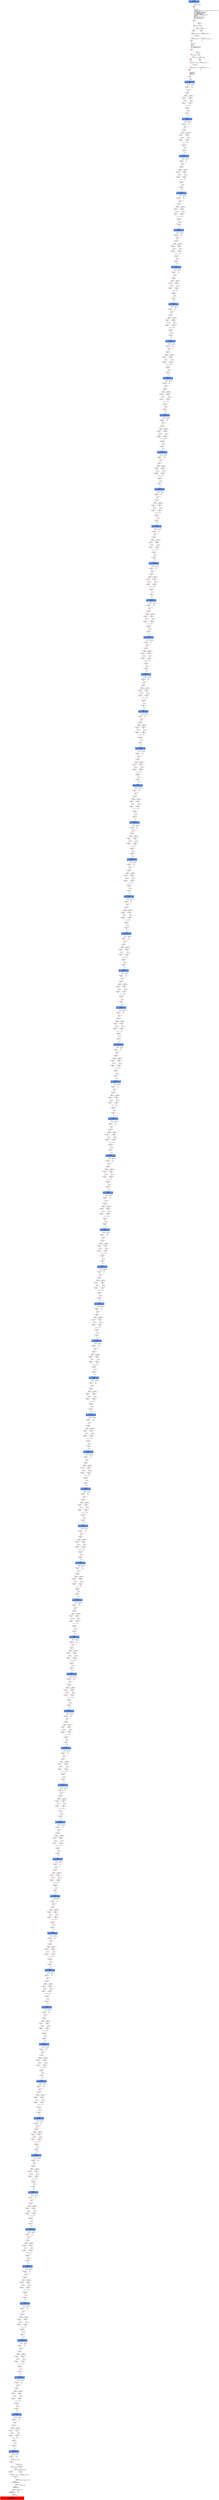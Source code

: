 digraph ARG {
node [style="filled" shape="box" color="white"]
0 [fillcolor="cornflowerblue" label="0 @ N20\nmain entry\nAbstractionState: ABS0: true\n" id="0"]
44 [label="44 @ N61\nmain\n" id="44"]
45 [label="45 @ N24\nmain\n" id="45"]
50 [label="50 @ N26\nmain\n" id="50"]
53 [label="53 @ N28\nmain\n" id="53"]
54 [label="54 @ N29\nmain\n" id="54"]
56 [label="56 @ N35\nmain\n" id="56"]
61 [label="61 @ N38\nmain\n" id="61"]
64 [label="64 @ N39\nmain\n" id="64"]
65 [label="65 @ N40\nmain\n" id="65"]
67 [label="67 @ N43\nmain\n" id="67"]
61765 [fillcolor="cornflowerblue" label="61765 @ N44\nmain\nAbstractionState: ABS4163\n" id="61765"]
61766 [label="61766 @ N45\nmain\n" id="61766"]
61785 [label="61785 @ N48\nmain\n" id="61785"]
61787 [label="61787 @ N50\nmain\n" id="61787"]
61788 [label="61788 @ N52\nmain\n" id="61788"]
61792 [label="61792 @ N49\nmain\n" id="61792"]
61793 [label="61793 @ N54\nmain\n" id="61793"]
61795 [fillcolor="cornflowerblue" label="61795 @ N44\nmain\nAbstractionState: ABS4165\n" id="61795"]
61796 [label="61796 @ N45\nmain\n" id="61796"]
61815 [label="61815 @ N48\nmain\n" id="61815"]
61817 [label="61817 @ N50\nmain\n" id="61817"]
61818 [label="61818 @ N52\nmain\n" id="61818"]
61822 [label="61822 @ N49\nmain\n" id="61822"]
61823 [label="61823 @ N54\nmain\n" id="61823"]
61825 [fillcolor="cornflowerblue" label="61825 @ N44\nmain\nAbstractionState: ABS4167\n" id="61825"]
61826 [label="61826 @ N45\nmain\n" id="61826"]
61845 [label="61845 @ N48\nmain\n" id="61845"]
61847 [label="61847 @ N50\nmain\n" id="61847"]
61848 [label="61848 @ N52\nmain\n" id="61848"]
61852 [label="61852 @ N49\nmain\n" id="61852"]
61853 [label="61853 @ N54\nmain\n" id="61853"]
61855 [fillcolor="cornflowerblue" label="61855 @ N44\nmain\nAbstractionState: ABS4169\n" id="61855"]
61856 [label="61856 @ N45\nmain\n" id="61856"]
61875 [label="61875 @ N48\nmain\n" id="61875"]
61877 [label="61877 @ N50\nmain\n" id="61877"]
61878 [label="61878 @ N52\nmain\n" id="61878"]
61882 [label="61882 @ N49\nmain\n" id="61882"]
61883 [label="61883 @ N54\nmain\n" id="61883"]
61885 [fillcolor="cornflowerblue" label="61885 @ N44\nmain\nAbstractionState: ABS4171\n" id="61885"]
61886 [label="61886 @ N45\nmain\n" id="61886"]
61905 [label="61905 @ N48\nmain\n" id="61905"]
61907 [label="61907 @ N50\nmain\n" id="61907"]
61908 [label="61908 @ N52\nmain\n" id="61908"]
61912 [label="61912 @ N49\nmain\n" id="61912"]
61913 [label="61913 @ N54\nmain\n" id="61913"]
61915 [fillcolor="cornflowerblue" label="61915 @ N44\nmain\nAbstractionState: ABS4173\n" id="61915"]
61916 [label="61916 @ N45\nmain\n" id="61916"]
61935 [label="61935 @ N48\nmain\n" id="61935"]
61937 [label="61937 @ N50\nmain\n" id="61937"]
61938 [label="61938 @ N52\nmain\n" id="61938"]
61942 [label="61942 @ N49\nmain\n" id="61942"]
61943 [label="61943 @ N54\nmain\n" id="61943"]
61945 [fillcolor="cornflowerblue" label="61945 @ N44\nmain\nAbstractionState: ABS4175\n" id="61945"]
61946 [label="61946 @ N45\nmain\n" id="61946"]
61965 [label="61965 @ N48\nmain\n" id="61965"]
61967 [label="61967 @ N50\nmain\n" id="61967"]
61968 [label="61968 @ N52\nmain\n" id="61968"]
61972 [label="61972 @ N49\nmain\n" id="61972"]
61973 [label="61973 @ N54\nmain\n" id="61973"]
61975 [fillcolor="cornflowerblue" label="61975 @ N44\nmain\nAbstractionState: ABS4177\n" id="61975"]
61976 [label="61976 @ N45\nmain\n" id="61976"]
61995 [label="61995 @ N48\nmain\n" id="61995"]
61997 [label="61997 @ N50\nmain\n" id="61997"]
61998 [label="61998 @ N52\nmain\n" id="61998"]
62002 [label="62002 @ N49\nmain\n" id="62002"]
62003 [label="62003 @ N54\nmain\n" id="62003"]
62005 [fillcolor="cornflowerblue" label="62005 @ N44\nmain\nAbstractionState: ABS4179\n" id="62005"]
62006 [label="62006 @ N45\nmain\n" id="62006"]
62025 [label="62025 @ N48\nmain\n" id="62025"]
62027 [label="62027 @ N50\nmain\n" id="62027"]
62028 [label="62028 @ N52\nmain\n" id="62028"]
62032 [label="62032 @ N49\nmain\n" id="62032"]
62033 [label="62033 @ N54\nmain\n" id="62033"]
62035 [fillcolor="cornflowerblue" label="62035 @ N44\nmain\nAbstractionState: ABS4181\n" id="62035"]
62036 [label="62036 @ N45\nmain\n" id="62036"]
62055 [label="62055 @ N48\nmain\n" id="62055"]
62057 [label="62057 @ N50\nmain\n" id="62057"]
62058 [label="62058 @ N52\nmain\n" id="62058"]
62062 [label="62062 @ N49\nmain\n" id="62062"]
62063 [label="62063 @ N54\nmain\n" id="62063"]
62065 [fillcolor="cornflowerblue" label="62065 @ N44\nmain\nAbstractionState: ABS4183\n" id="62065"]
62066 [label="62066 @ N45\nmain\n" id="62066"]
62085 [label="62085 @ N48\nmain\n" id="62085"]
62087 [label="62087 @ N50\nmain\n" id="62087"]
62088 [label="62088 @ N52\nmain\n" id="62088"]
62092 [label="62092 @ N49\nmain\n" id="62092"]
62093 [label="62093 @ N54\nmain\n" id="62093"]
62095 [fillcolor="cornflowerblue" label="62095 @ N44\nmain\nAbstractionState: ABS4185\n" id="62095"]
62096 [label="62096 @ N45\nmain\n" id="62096"]
62115 [label="62115 @ N48\nmain\n" id="62115"]
62117 [label="62117 @ N50\nmain\n" id="62117"]
62118 [label="62118 @ N52\nmain\n" id="62118"]
62122 [label="62122 @ N49\nmain\n" id="62122"]
62123 [label="62123 @ N54\nmain\n" id="62123"]
62125 [fillcolor="cornflowerblue" label="62125 @ N44\nmain\nAbstractionState: ABS4187\n" id="62125"]
62126 [label="62126 @ N45\nmain\n" id="62126"]
62145 [label="62145 @ N48\nmain\n" id="62145"]
62147 [label="62147 @ N50\nmain\n" id="62147"]
62148 [label="62148 @ N52\nmain\n" id="62148"]
62152 [label="62152 @ N49\nmain\n" id="62152"]
62153 [label="62153 @ N54\nmain\n" id="62153"]
62155 [fillcolor="cornflowerblue" label="62155 @ N44\nmain\nAbstractionState: ABS4189\n" id="62155"]
62156 [label="62156 @ N45\nmain\n" id="62156"]
62175 [label="62175 @ N48\nmain\n" id="62175"]
62177 [label="62177 @ N50\nmain\n" id="62177"]
62178 [label="62178 @ N52\nmain\n" id="62178"]
62182 [label="62182 @ N49\nmain\n" id="62182"]
62183 [label="62183 @ N54\nmain\n" id="62183"]
62185 [fillcolor="cornflowerblue" label="62185 @ N44\nmain\nAbstractionState: ABS4191\n" id="62185"]
62186 [label="62186 @ N45\nmain\n" id="62186"]
62205 [label="62205 @ N48\nmain\n" id="62205"]
62207 [label="62207 @ N50\nmain\n" id="62207"]
62208 [label="62208 @ N52\nmain\n" id="62208"]
62212 [label="62212 @ N49\nmain\n" id="62212"]
62213 [label="62213 @ N54\nmain\n" id="62213"]
62215 [fillcolor="cornflowerblue" label="62215 @ N44\nmain\nAbstractionState: ABS4193\n" id="62215"]
62216 [label="62216 @ N45\nmain\n" id="62216"]
62235 [label="62235 @ N48\nmain\n" id="62235"]
62237 [label="62237 @ N50\nmain\n" id="62237"]
62238 [label="62238 @ N52\nmain\n" id="62238"]
62242 [label="62242 @ N49\nmain\n" id="62242"]
62243 [label="62243 @ N54\nmain\n" id="62243"]
62245 [fillcolor="cornflowerblue" label="62245 @ N44\nmain\nAbstractionState: ABS4195\n" id="62245"]
62246 [label="62246 @ N45\nmain\n" id="62246"]
62265 [label="62265 @ N48\nmain\n" id="62265"]
62267 [label="62267 @ N50\nmain\n" id="62267"]
62268 [label="62268 @ N52\nmain\n" id="62268"]
62272 [label="62272 @ N49\nmain\n" id="62272"]
62273 [label="62273 @ N54\nmain\n" id="62273"]
62275 [fillcolor="cornflowerblue" label="62275 @ N44\nmain\nAbstractionState: ABS4197\n" id="62275"]
62276 [label="62276 @ N45\nmain\n" id="62276"]
62295 [label="62295 @ N48\nmain\n" id="62295"]
62297 [label="62297 @ N50\nmain\n" id="62297"]
62298 [label="62298 @ N52\nmain\n" id="62298"]
62302 [label="62302 @ N49\nmain\n" id="62302"]
62303 [label="62303 @ N54\nmain\n" id="62303"]
62305 [fillcolor="cornflowerblue" label="62305 @ N44\nmain\nAbstractionState: ABS4199\n" id="62305"]
62306 [label="62306 @ N45\nmain\n" id="62306"]
62325 [label="62325 @ N48\nmain\n" id="62325"]
62327 [label="62327 @ N50\nmain\n" id="62327"]
62328 [label="62328 @ N52\nmain\n" id="62328"]
62332 [label="62332 @ N49\nmain\n" id="62332"]
62333 [label="62333 @ N54\nmain\n" id="62333"]
62335 [fillcolor="cornflowerblue" label="62335 @ N44\nmain\nAbstractionState: ABS4201\n" id="62335"]
62336 [label="62336 @ N45\nmain\n" id="62336"]
62355 [label="62355 @ N48\nmain\n" id="62355"]
62357 [label="62357 @ N50\nmain\n" id="62357"]
62358 [label="62358 @ N52\nmain\n" id="62358"]
62362 [label="62362 @ N49\nmain\n" id="62362"]
62363 [label="62363 @ N54\nmain\n" id="62363"]
62365 [fillcolor="cornflowerblue" label="62365 @ N44\nmain\nAbstractionState: ABS4203\n" id="62365"]
62366 [label="62366 @ N45\nmain\n" id="62366"]
62385 [label="62385 @ N48\nmain\n" id="62385"]
62387 [label="62387 @ N50\nmain\n" id="62387"]
62388 [label="62388 @ N52\nmain\n" id="62388"]
62392 [label="62392 @ N49\nmain\n" id="62392"]
62393 [label="62393 @ N54\nmain\n" id="62393"]
62395 [fillcolor="cornflowerblue" label="62395 @ N44\nmain\nAbstractionState: ABS4205\n" id="62395"]
62396 [label="62396 @ N45\nmain\n" id="62396"]
62415 [label="62415 @ N48\nmain\n" id="62415"]
62417 [label="62417 @ N50\nmain\n" id="62417"]
62418 [label="62418 @ N52\nmain\n" id="62418"]
62422 [label="62422 @ N49\nmain\n" id="62422"]
62423 [label="62423 @ N54\nmain\n" id="62423"]
62425 [fillcolor="cornflowerblue" label="62425 @ N44\nmain\nAbstractionState: ABS4207\n" id="62425"]
62426 [label="62426 @ N45\nmain\n" id="62426"]
62445 [label="62445 @ N48\nmain\n" id="62445"]
62447 [label="62447 @ N50\nmain\n" id="62447"]
62448 [label="62448 @ N52\nmain\n" id="62448"]
62452 [label="62452 @ N49\nmain\n" id="62452"]
62453 [label="62453 @ N54\nmain\n" id="62453"]
62455 [fillcolor="cornflowerblue" label="62455 @ N44\nmain\nAbstractionState: ABS4209\n" id="62455"]
62456 [label="62456 @ N45\nmain\n" id="62456"]
62475 [label="62475 @ N48\nmain\n" id="62475"]
62477 [label="62477 @ N50\nmain\n" id="62477"]
62478 [label="62478 @ N52\nmain\n" id="62478"]
62482 [label="62482 @ N49\nmain\n" id="62482"]
62483 [label="62483 @ N54\nmain\n" id="62483"]
62485 [fillcolor="cornflowerblue" label="62485 @ N44\nmain\nAbstractionState: ABS4211\n" id="62485"]
62486 [label="62486 @ N45\nmain\n" id="62486"]
62505 [label="62505 @ N48\nmain\n" id="62505"]
62507 [label="62507 @ N50\nmain\n" id="62507"]
62508 [label="62508 @ N52\nmain\n" id="62508"]
62512 [label="62512 @ N49\nmain\n" id="62512"]
62513 [label="62513 @ N54\nmain\n" id="62513"]
62515 [fillcolor="cornflowerblue" label="62515 @ N44\nmain\nAbstractionState: ABS4213\n" id="62515"]
62516 [label="62516 @ N45\nmain\n" id="62516"]
62535 [label="62535 @ N48\nmain\n" id="62535"]
62537 [label="62537 @ N50\nmain\n" id="62537"]
62538 [label="62538 @ N52\nmain\n" id="62538"]
62542 [label="62542 @ N49\nmain\n" id="62542"]
62543 [label="62543 @ N54\nmain\n" id="62543"]
62545 [fillcolor="cornflowerblue" label="62545 @ N44\nmain\nAbstractionState: ABS4215\n" id="62545"]
62546 [label="62546 @ N45\nmain\n" id="62546"]
62565 [label="62565 @ N48\nmain\n" id="62565"]
62567 [label="62567 @ N50\nmain\n" id="62567"]
62568 [label="62568 @ N52\nmain\n" id="62568"]
62572 [label="62572 @ N49\nmain\n" id="62572"]
62573 [label="62573 @ N54\nmain\n" id="62573"]
62575 [fillcolor="cornflowerblue" label="62575 @ N44\nmain\nAbstractionState: ABS4217\n" id="62575"]
62576 [label="62576 @ N45\nmain\n" id="62576"]
62595 [label="62595 @ N48\nmain\n" id="62595"]
62597 [label="62597 @ N50\nmain\n" id="62597"]
62598 [label="62598 @ N52\nmain\n" id="62598"]
62602 [label="62602 @ N49\nmain\n" id="62602"]
62603 [label="62603 @ N54\nmain\n" id="62603"]
62605 [fillcolor="cornflowerblue" label="62605 @ N44\nmain\nAbstractionState: ABS4219\n" id="62605"]
62606 [label="62606 @ N45\nmain\n" id="62606"]
62625 [label="62625 @ N48\nmain\n" id="62625"]
62627 [label="62627 @ N50\nmain\n" id="62627"]
62628 [label="62628 @ N52\nmain\n" id="62628"]
62632 [label="62632 @ N49\nmain\n" id="62632"]
62633 [label="62633 @ N54\nmain\n" id="62633"]
62635 [fillcolor="cornflowerblue" label="62635 @ N44\nmain\nAbstractionState: ABS4221\n" id="62635"]
62636 [label="62636 @ N45\nmain\n" id="62636"]
62655 [label="62655 @ N48\nmain\n" id="62655"]
62657 [label="62657 @ N50\nmain\n" id="62657"]
62658 [label="62658 @ N52\nmain\n" id="62658"]
62662 [label="62662 @ N49\nmain\n" id="62662"]
62663 [label="62663 @ N54\nmain\n" id="62663"]
62665 [fillcolor="cornflowerblue" label="62665 @ N44\nmain\nAbstractionState: ABS4223\n" id="62665"]
62666 [label="62666 @ N45\nmain\n" id="62666"]
62685 [label="62685 @ N48\nmain\n" id="62685"]
62687 [label="62687 @ N50\nmain\n" id="62687"]
62688 [label="62688 @ N52\nmain\n" id="62688"]
62692 [label="62692 @ N49\nmain\n" id="62692"]
62693 [label="62693 @ N54\nmain\n" id="62693"]
62695 [fillcolor="cornflowerblue" label="62695 @ N44\nmain\nAbstractionState: ABS4225\n" id="62695"]
62696 [label="62696 @ N45\nmain\n" id="62696"]
62715 [label="62715 @ N48\nmain\n" id="62715"]
62717 [label="62717 @ N50\nmain\n" id="62717"]
62718 [label="62718 @ N52\nmain\n" id="62718"]
62722 [label="62722 @ N49\nmain\n" id="62722"]
62723 [label="62723 @ N54\nmain\n" id="62723"]
62725 [fillcolor="cornflowerblue" label="62725 @ N44\nmain\nAbstractionState: ABS4227\n" id="62725"]
62726 [label="62726 @ N45\nmain\n" id="62726"]
62745 [label="62745 @ N48\nmain\n" id="62745"]
62747 [label="62747 @ N50\nmain\n" id="62747"]
62748 [label="62748 @ N52\nmain\n" id="62748"]
62752 [label="62752 @ N49\nmain\n" id="62752"]
62753 [label="62753 @ N54\nmain\n" id="62753"]
62755 [fillcolor="cornflowerblue" label="62755 @ N44\nmain\nAbstractionState: ABS4229\n" id="62755"]
62756 [label="62756 @ N45\nmain\n" id="62756"]
62775 [label="62775 @ N48\nmain\n" id="62775"]
62777 [label="62777 @ N50\nmain\n" id="62777"]
62778 [label="62778 @ N52\nmain\n" id="62778"]
62782 [label="62782 @ N49\nmain\n" id="62782"]
62783 [label="62783 @ N54\nmain\n" id="62783"]
62785 [fillcolor="cornflowerblue" label="62785 @ N44\nmain\nAbstractionState: ABS4231\n" id="62785"]
62786 [label="62786 @ N45\nmain\n" id="62786"]
62805 [label="62805 @ N48\nmain\n" id="62805"]
62807 [label="62807 @ N50\nmain\n" id="62807"]
62808 [label="62808 @ N52\nmain\n" id="62808"]
62812 [label="62812 @ N49\nmain\n" id="62812"]
62813 [label="62813 @ N54\nmain\n" id="62813"]
62815 [fillcolor="cornflowerblue" label="62815 @ N44\nmain\nAbstractionState: ABS4233\n" id="62815"]
62816 [label="62816 @ N45\nmain\n" id="62816"]
62835 [label="62835 @ N48\nmain\n" id="62835"]
62837 [label="62837 @ N50\nmain\n" id="62837"]
62838 [label="62838 @ N52\nmain\n" id="62838"]
62842 [label="62842 @ N49\nmain\n" id="62842"]
62843 [label="62843 @ N54\nmain\n" id="62843"]
62845 [fillcolor="cornflowerblue" label="62845 @ N44\nmain\nAbstractionState: ABS4235\n" id="62845"]
62846 [label="62846 @ N45\nmain\n" id="62846"]
62865 [label="62865 @ N48\nmain\n" id="62865"]
62867 [label="62867 @ N50\nmain\n" id="62867"]
62868 [label="62868 @ N52\nmain\n" id="62868"]
62872 [label="62872 @ N49\nmain\n" id="62872"]
62873 [label="62873 @ N54\nmain\n" id="62873"]
62875 [fillcolor="cornflowerblue" label="62875 @ N44\nmain\nAbstractionState: ABS4237\n" id="62875"]
62876 [label="62876 @ N45\nmain\n" id="62876"]
62895 [label="62895 @ N48\nmain\n" id="62895"]
62897 [label="62897 @ N50\nmain\n" id="62897"]
62898 [label="62898 @ N52\nmain\n" id="62898"]
62902 [label="62902 @ N49\nmain\n" id="62902"]
62903 [label="62903 @ N54\nmain\n" id="62903"]
62905 [fillcolor="cornflowerblue" label="62905 @ N44\nmain\nAbstractionState: ABS4239\n" id="62905"]
62906 [label="62906 @ N45\nmain\n" id="62906"]
62925 [label="62925 @ N48\nmain\n" id="62925"]
62927 [label="62927 @ N50\nmain\n" id="62927"]
62928 [label="62928 @ N52\nmain\n" id="62928"]
62932 [label="62932 @ N49\nmain\n" id="62932"]
62933 [label="62933 @ N54\nmain\n" id="62933"]
62935 [fillcolor="cornflowerblue" label="62935 @ N44\nmain\nAbstractionState: ABS4241\n" id="62935"]
62936 [label="62936 @ N45\nmain\n" id="62936"]
62955 [label="62955 @ N48\nmain\n" id="62955"]
62957 [label="62957 @ N50\nmain\n" id="62957"]
62958 [label="62958 @ N52\nmain\n" id="62958"]
62962 [label="62962 @ N49\nmain\n" id="62962"]
62963 [label="62963 @ N54\nmain\n" id="62963"]
62965 [fillcolor="cornflowerblue" label="62965 @ N44\nmain\nAbstractionState: ABS4243\n" id="62965"]
62966 [label="62966 @ N45\nmain\n" id="62966"]
62985 [label="62985 @ N48\nmain\n" id="62985"]
62987 [label="62987 @ N50\nmain\n" id="62987"]
62988 [label="62988 @ N52\nmain\n" id="62988"]
62992 [label="62992 @ N49\nmain\n" id="62992"]
62993 [label="62993 @ N54\nmain\n" id="62993"]
62995 [fillcolor="cornflowerblue" label="62995 @ N44\nmain\nAbstractionState: ABS4245\n" id="62995"]
62996 [label="62996 @ N45\nmain\n" id="62996"]
63015 [label="63015 @ N48\nmain\n" id="63015"]
63017 [label="63017 @ N50\nmain\n" id="63017"]
63018 [label="63018 @ N52\nmain\n" id="63018"]
63022 [label="63022 @ N49\nmain\n" id="63022"]
63023 [label="63023 @ N54\nmain\n" id="63023"]
63025 [fillcolor="cornflowerblue" label="63025 @ N44\nmain\nAbstractionState: ABS4247\n" id="63025"]
63026 [label="63026 @ N45\nmain\n" id="63026"]
63045 [label="63045 @ N48\nmain\n" id="63045"]
63047 [label="63047 @ N50\nmain\n" id="63047"]
63048 [label="63048 @ N52\nmain\n" id="63048"]
63052 [label="63052 @ N49\nmain\n" id="63052"]
63053 [label="63053 @ N54\nmain\n" id="63053"]
63055 [fillcolor="cornflowerblue" label="63055 @ N44\nmain\nAbstractionState: ABS4249\n" id="63055"]
63056 [label="63056 @ N45\nmain\n" id="63056"]
63075 [label="63075 @ N48\nmain\n" id="63075"]
63077 [label="63077 @ N50\nmain\n" id="63077"]
63078 [label="63078 @ N52\nmain\n" id="63078"]
63082 [label="63082 @ N49\nmain\n" id="63082"]
63083 [label="63083 @ N54\nmain\n" id="63083"]
63085 [fillcolor="cornflowerblue" label="63085 @ N44\nmain\nAbstractionState: ABS4251\n" id="63085"]
63086 [label="63086 @ N45\nmain\n" id="63086"]
63105 [label="63105 @ N48\nmain\n" id="63105"]
63107 [label="63107 @ N50\nmain\n" id="63107"]
63108 [label="63108 @ N52\nmain\n" id="63108"]
63112 [label="63112 @ N49\nmain\n" id="63112"]
63113 [label="63113 @ N54\nmain\n" id="63113"]
63115 [fillcolor="cornflowerblue" label="63115 @ N44\nmain\nAbstractionState: ABS4253\n" id="63115"]
63116 [label="63116 @ N45\nmain\n" id="63116"]
63135 [label="63135 @ N48\nmain\n" id="63135"]
63137 [label="63137 @ N50\nmain\n" id="63137"]
63138 [label="63138 @ N52\nmain\n" id="63138"]
63142 [label="63142 @ N49\nmain\n" id="63142"]
63143 [label="63143 @ N54\nmain\n" id="63143"]
63145 [fillcolor="cornflowerblue" label="63145 @ N44\nmain\nAbstractionState: ABS4255\n" id="63145"]
63146 [label="63146 @ N45\nmain\n" id="63146"]
63165 [label="63165 @ N48\nmain\n" id="63165"]
63167 [label="63167 @ N50\nmain\n" id="63167"]
63168 [label="63168 @ N52\nmain\n" id="63168"]
63172 [label="63172 @ N49\nmain\n" id="63172"]
63173 [label="63173 @ N54\nmain\n" id="63173"]
63175 [fillcolor="cornflowerblue" label="63175 @ N44\nmain\nAbstractionState: ABS4257\n" id="63175"]
63176 [label="63176 @ N45\nmain\n" id="63176"]
63195 [label="63195 @ N48\nmain\n" id="63195"]
63197 [label="63197 @ N50\nmain\n" id="63197"]
63198 [label="63198 @ N52\nmain\n" id="63198"]
63202 [label="63202 @ N49\nmain\n" id="63202"]
63203 [label="63203 @ N54\nmain\n" id="63203"]
63205 [fillcolor="cornflowerblue" label="63205 @ N44\nmain\nAbstractionState: ABS4259\n" id="63205"]
63206 [label="63206 @ N45\nmain\n" id="63206"]
63225 [label="63225 @ N48\nmain\n" id="63225"]
63227 [label="63227 @ N50\nmain\n" id="63227"]
63228 [label="63228 @ N52\nmain\n" id="63228"]
63232 [label="63232 @ N49\nmain\n" id="63232"]
63233 [label="63233 @ N54\nmain\n" id="63233"]
63235 [fillcolor="cornflowerblue" label="63235 @ N44\nmain\nAbstractionState: ABS4261\n" id="63235"]
63236 [label="63236 @ N45\nmain\n" id="63236"]
63255 [label="63255 @ N48\nmain\n" id="63255"]
63257 [label="63257 @ N50\nmain\n" id="63257"]
63258 [label="63258 @ N52\nmain\n" id="63258"]
63262 [label="63262 @ N49\nmain\n" id="63262"]
63263 [label="63263 @ N54\nmain\n" id="63263"]
63265 [fillcolor="cornflowerblue" label="63265 @ N44\nmain\nAbstractionState: ABS4263\n" id="63265"]
63266 [label="63266 @ N45\nmain\n" id="63266"]
63285 [label="63285 @ N48\nmain\n" id="63285"]
63287 [label="63287 @ N50\nmain\n" id="63287"]
63288 [label="63288 @ N52\nmain\n" id="63288"]
63292 [label="63292 @ N49\nmain\n" id="63292"]
63293 [label="63293 @ N54\nmain\n" id="63293"]
63295 [fillcolor="cornflowerblue" label="63295 @ N44\nmain\nAbstractionState: ABS4265\n" id="63295"]
63296 [label="63296 @ N45\nmain\n" id="63296"]
63315 [label="63315 @ N48\nmain\n" id="63315"]
63317 [label="63317 @ N50\nmain\n" id="63317"]
63318 [label="63318 @ N52\nmain\n" id="63318"]
63322 [label="63322 @ N49\nmain\n" id="63322"]
63323 [label="63323 @ N54\nmain\n" id="63323"]
63325 [fillcolor="cornflowerblue" label="63325 @ N44\nmain\nAbstractionState: ABS4267\n" id="63325"]
63326 [label="63326 @ N45\nmain\n" id="63326"]
63345 [label="63345 @ N48\nmain\n" id="63345"]
63347 [label="63347 @ N50\nmain\n" id="63347"]
63348 [label="63348 @ N52\nmain\n" id="63348"]
63352 [label="63352 @ N49\nmain\n" id="63352"]
63353 [label="63353 @ N54\nmain\n" id="63353"]
63355 [fillcolor="cornflowerblue" label="63355 @ N44\nmain\nAbstractionState: ABS4269\n" id="63355"]
63356 [label="63356 @ N45\nmain\n" id="63356"]
63375 [label="63375 @ N48\nmain\n" id="63375"]
63377 [label="63377 @ N50\nmain\n" id="63377"]
63378 [label="63378 @ N52\nmain\n" id="63378"]
63382 [label="63382 @ N49\nmain\n" id="63382"]
63383 [label="63383 @ N54\nmain\n" id="63383"]
63385 [fillcolor="cornflowerblue" label="63385 @ N44\nmain\nAbstractionState: ABS4271\n" id="63385"]
63386 [label="63386 @ N45\nmain\n" id="63386"]
63405 [label="63405 @ N48\nmain\n" id="63405"]
63407 [label="63407 @ N50\nmain\n" id="63407"]
63408 [label="63408 @ N52\nmain\n" id="63408"]
63412 [label="63412 @ N49\nmain\n" id="63412"]
63413 [label="63413 @ N54\nmain\n" id="63413"]
63415 [fillcolor="cornflowerblue" label="63415 @ N44\nmain\nAbstractionState: ABS4273\n" id="63415"]
63416 [label="63416 @ N45\nmain\n" id="63416"]
63435 [label="63435 @ N48\nmain\n" id="63435"]
63437 [label="63437 @ N50\nmain\n" id="63437"]
63438 [label="63438 @ N52\nmain\n" id="63438"]
63442 [label="63442 @ N49\nmain\n" id="63442"]
63443 [label="63443 @ N54\nmain\n" id="63443"]
63445 [fillcolor="cornflowerblue" label="63445 @ N44\nmain\nAbstractionState: ABS4275\n" id="63445"]
63446 [label="63446 @ N45\nmain\n" id="63446"]
63465 [label="63465 @ N48\nmain\n" id="63465"]
63467 [label="63467 @ N50\nmain\n" id="63467"]
63468 [label="63468 @ N52\nmain\n" id="63468"]
63472 [label="63472 @ N49\nmain\n" id="63472"]
63473 [label="63473 @ N54\nmain\n" id="63473"]
63475 [fillcolor="cornflowerblue" label="63475 @ N44\nmain\nAbstractionState: ABS4277\n" id="63475"]
63476 [label="63476 @ N45\nmain\n" id="63476"]
63495 [label="63495 @ N48\nmain\n" id="63495"]
63497 [label="63497 @ N50\nmain\n" id="63497"]
63498 [label="63498 @ N52\nmain\n" id="63498"]
63502 [label="63502 @ N49\nmain\n" id="63502"]
63503 [label="63503 @ N54\nmain\n" id="63503"]
63505 [fillcolor="cornflowerblue" label="63505 @ N44\nmain\nAbstractionState: ABS4279\n" id="63505"]
63506 [label="63506 @ N45\nmain\n" id="63506"]
63525 [label="63525 @ N48\nmain\n" id="63525"]
63527 [label="63527 @ N50\nmain\n" id="63527"]
63528 [label="63528 @ N52\nmain\n" id="63528"]
63532 [label="63532 @ N49\nmain\n" id="63532"]
63533 [label="63533 @ N54\nmain\n" id="63533"]
63535 [fillcolor="cornflowerblue" label="63535 @ N44\nmain\nAbstractionState: ABS4281\n" id="63535"]
63536 [label="63536 @ N45\nmain\n" id="63536"]
63555 [label="63555 @ N48\nmain\n" id="63555"]
63557 [label="63557 @ N50\nmain\n" id="63557"]
63558 [label="63558 @ N52\nmain\n" id="63558"]
63562 [label="63562 @ N49\nmain\n" id="63562"]
63563 [label="63563 @ N54\nmain\n" id="63563"]
63565 [fillcolor="cornflowerblue" label="63565 @ N44\nmain\nAbstractionState: ABS4283\n" id="63565"]
63566 [label="63566 @ N45\nmain\n" id="63566"]
63585 [label="63585 @ N48\nmain\n" id="63585"]
63587 [label="63587 @ N50\nmain\n" id="63587"]
63588 [label="63588 @ N52\nmain\n" id="63588"]
63592 [label="63592 @ N49\nmain\n" id="63592"]
63593 [label="63593 @ N54\nmain\n" id="63593"]
63595 [fillcolor="cornflowerblue" label="63595 @ N44\nmain\nAbstractionState: ABS4285\n" id="63595"]
63596 [label="63596 @ N45\nmain\n" id="63596"]
63615 [label="63615 @ N48\nmain\n" id="63615"]
63617 [label="63617 @ N50\nmain\n" id="63617"]
63618 [label="63618 @ N52\nmain\n" id="63618"]
63622 [label="63622 @ N49\nmain\n" id="63622"]
63623 [label="63623 @ N54\nmain\n" id="63623"]
63625 [fillcolor="cornflowerblue" label="63625 @ N44\nmain\nAbstractionState: ABS4287\n" id="63625"]
63626 [label="63626 @ N45\nmain\n" id="63626"]
63645 [label="63645 @ N48\nmain\n" id="63645"]
63647 [label="63647 @ N50\nmain\n" id="63647"]
63648 [label="63648 @ N52\nmain\n" id="63648"]
63652 [label="63652 @ N49\nmain\n" id="63652"]
63653 [label="63653 @ N54\nmain\n" id="63653"]
63655 [fillcolor="cornflowerblue" label="63655 @ N44\nmain\nAbstractionState: ABS4289\n" id="63655"]
63656 [label="63656 @ N45\nmain\n" id="63656"]
63675 [label="63675 @ N48\nmain\n" id="63675"]
63677 [label="63677 @ N50\nmain\n" id="63677"]
63678 [label="63678 @ N52\nmain\n" id="63678"]
63682 [label="63682 @ N49\nmain\n" id="63682"]
63683 [label="63683 @ N54\nmain\n" id="63683"]
63685 [fillcolor="cornflowerblue" label="63685 @ N44\nmain\nAbstractionState: ABS4291\n" id="63685"]
63687 [label="63687 @ N46\nmain\n" id="63687"]
63688 [label="63688 @ N55\nmain\n" id="63688"]
63693 [label="63693 @ N58\nmain\n" id="63693"]
63696 [label="63696 @ N59\nmain\n" id="63696"]
63697 [label="63697 @ N11\n__VERIFIER_assert entry\n" id="63697"]
63698 [label="63698 @ N12\n__VERIFIER_assert\n" id="63698"]
63699 [label="63699 @ N14\n__VERIFIER_assert\n" id="63699"]
63702 [fillcolor="red" label="63702 @ N15\n__VERIFIER_assert\nAbstractionState: ABS4292\n AutomatonState: ErrorLabelAutomaton: _predefinedState_ERROR\n" id="63702"]
63689 [label="63689 @ N56\nmain\n" id="63689"]
63691 [label="63691 @ N57\nmain\n" id="63691"]
63676 [label="63676 @ N51\nmain\n" id="63676"]
63680 [label="63680 @ N53\nmain\n" id="63680"]
63646 [label="63646 @ N51\nmain\n" id="63646"]
63650 [label="63650 @ N53\nmain\n" id="63650"]
63616 [label="63616 @ N51\nmain\n" id="63616"]
63620 [label="63620 @ N53\nmain\n" id="63620"]
63586 [label="63586 @ N51\nmain\n" id="63586"]
63590 [label="63590 @ N53\nmain\n" id="63590"]
63556 [label="63556 @ N51\nmain\n" id="63556"]
63560 [label="63560 @ N53\nmain\n" id="63560"]
63526 [label="63526 @ N51\nmain\n" id="63526"]
63530 [label="63530 @ N53\nmain\n" id="63530"]
63496 [label="63496 @ N51\nmain\n" id="63496"]
63500 [label="63500 @ N53\nmain\n" id="63500"]
63466 [label="63466 @ N51\nmain\n" id="63466"]
63470 [label="63470 @ N53\nmain\n" id="63470"]
63436 [label="63436 @ N51\nmain\n" id="63436"]
63440 [label="63440 @ N53\nmain\n" id="63440"]
63406 [label="63406 @ N51\nmain\n" id="63406"]
63410 [label="63410 @ N53\nmain\n" id="63410"]
63376 [label="63376 @ N51\nmain\n" id="63376"]
63380 [label="63380 @ N53\nmain\n" id="63380"]
63346 [label="63346 @ N51\nmain\n" id="63346"]
63350 [label="63350 @ N53\nmain\n" id="63350"]
63316 [label="63316 @ N51\nmain\n" id="63316"]
63320 [label="63320 @ N53\nmain\n" id="63320"]
63286 [label="63286 @ N51\nmain\n" id="63286"]
63290 [label="63290 @ N53\nmain\n" id="63290"]
63256 [label="63256 @ N51\nmain\n" id="63256"]
63260 [label="63260 @ N53\nmain\n" id="63260"]
63226 [label="63226 @ N51\nmain\n" id="63226"]
63230 [label="63230 @ N53\nmain\n" id="63230"]
63196 [label="63196 @ N51\nmain\n" id="63196"]
63200 [label="63200 @ N53\nmain\n" id="63200"]
63166 [label="63166 @ N51\nmain\n" id="63166"]
63170 [label="63170 @ N53\nmain\n" id="63170"]
63136 [label="63136 @ N51\nmain\n" id="63136"]
63140 [label="63140 @ N53\nmain\n" id="63140"]
63106 [label="63106 @ N51\nmain\n" id="63106"]
63110 [label="63110 @ N53\nmain\n" id="63110"]
63076 [label="63076 @ N51\nmain\n" id="63076"]
63080 [label="63080 @ N53\nmain\n" id="63080"]
63046 [label="63046 @ N51\nmain\n" id="63046"]
63050 [label="63050 @ N53\nmain\n" id="63050"]
63016 [label="63016 @ N51\nmain\n" id="63016"]
63020 [label="63020 @ N53\nmain\n" id="63020"]
62986 [label="62986 @ N51\nmain\n" id="62986"]
62990 [label="62990 @ N53\nmain\n" id="62990"]
62956 [label="62956 @ N51\nmain\n" id="62956"]
62960 [label="62960 @ N53\nmain\n" id="62960"]
62926 [label="62926 @ N51\nmain\n" id="62926"]
62930 [label="62930 @ N53\nmain\n" id="62930"]
62896 [label="62896 @ N51\nmain\n" id="62896"]
62900 [label="62900 @ N53\nmain\n" id="62900"]
62866 [label="62866 @ N51\nmain\n" id="62866"]
62870 [label="62870 @ N53\nmain\n" id="62870"]
62836 [label="62836 @ N51\nmain\n" id="62836"]
62840 [label="62840 @ N53\nmain\n" id="62840"]
62806 [label="62806 @ N51\nmain\n" id="62806"]
62810 [label="62810 @ N53\nmain\n" id="62810"]
62776 [label="62776 @ N51\nmain\n" id="62776"]
62780 [label="62780 @ N53\nmain\n" id="62780"]
62746 [label="62746 @ N51\nmain\n" id="62746"]
62750 [label="62750 @ N53\nmain\n" id="62750"]
62716 [label="62716 @ N51\nmain\n" id="62716"]
62720 [label="62720 @ N53\nmain\n" id="62720"]
62686 [label="62686 @ N51\nmain\n" id="62686"]
62690 [label="62690 @ N53\nmain\n" id="62690"]
62656 [label="62656 @ N51\nmain\n" id="62656"]
62660 [label="62660 @ N53\nmain\n" id="62660"]
62626 [label="62626 @ N51\nmain\n" id="62626"]
62630 [label="62630 @ N53\nmain\n" id="62630"]
62596 [label="62596 @ N51\nmain\n" id="62596"]
62600 [label="62600 @ N53\nmain\n" id="62600"]
62566 [label="62566 @ N51\nmain\n" id="62566"]
62570 [label="62570 @ N53\nmain\n" id="62570"]
62536 [label="62536 @ N51\nmain\n" id="62536"]
62540 [label="62540 @ N53\nmain\n" id="62540"]
62506 [label="62506 @ N51\nmain\n" id="62506"]
62510 [label="62510 @ N53\nmain\n" id="62510"]
62476 [label="62476 @ N51\nmain\n" id="62476"]
62480 [label="62480 @ N53\nmain\n" id="62480"]
62446 [label="62446 @ N51\nmain\n" id="62446"]
62450 [label="62450 @ N53\nmain\n" id="62450"]
62416 [label="62416 @ N51\nmain\n" id="62416"]
62420 [label="62420 @ N53\nmain\n" id="62420"]
62386 [label="62386 @ N51\nmain\n" id="62386"]
62390 [label="62390 @ N53\nmain\n" id="62390"]
62356 [label="62356 @ N51\nmain\n" id="62356"]
62360 [label="62360 @ N53\nmain\n" id="62360"]
62326 [label="62326 @ N51\nmain\n" id="62326"]
62330 [label="62330 @ N53\nmain\n" id="62330"]
62296 [label="62296 @ N51\nmain\n" id="62296"]
62300 [label="62300 @ N53\nmain\n" id="62300"]
62266 [label="62266 @ N51\nmain\n" id="62266"]
62270 [label="62270 @ N53\nmain\n" id="62270"]
62236 [label="62236 @ N51\nmain\n" id="62236"]
62240 [label="62240 @ N53\nmain\n" id="62240"]
62206 [label="62206 @ N51\nmain\n" id="62206"]
62210 [label="62210 @ N53\nmain\n" id="62210"]
62176 [label="62176 @ N51\nmain\n" id="62176"]
62180 [label="62180 @ N53\nmain\n" id="62180"]
62146 [label="62146 @ N51\nmain\n" id="62146"]
62150 [label="62150 @ N53\nmain\n" id="62150"]
62116 [label="62116 @ N51\nmain\n" id="62116"]
62120 [label="62120 @ N53\nmain\n" id="62120"]
62086 [label="62086 @ N51\nmain\n" id="62086"]
62090 [label="62090 @ N53\nmain\n" id="62090"]
62056 [label="62056 @ N51\nmain\n" id="62056"]
62060 [label="62060 @ N53\nmain\n" id="62060"]
62026 [label="62026 @ N51\nmain\n" id="62026"]
62030 [label="62030 @ N53\nmain\n" id="62030"]
61996 [label="61996 @ N51\nmain\n" id="61996"]
62000 [label="62000 @ N53\nmain\n" id="62000"]
61966 [label="61966 @ N51\nmain\n" id="61966"]
61970 [label="61970 @ N53\nmain\n" id="61970"]
61936 [label="61936 @ N51\nmain\n" id="61936"]
61940 [label="61940 @ N53\nmain\n" id="61940"]
61906 [label="61906 @ N51\nmain\n" id="61906"]
61910 [label="61910 @ N53\nmain\n" id="61910"]
61876 [label="61876 @ N51\nmain\n" id="61876"]
61880 [label="61880 @ N53\nmain\n" id="61880"]
61846 [label="61846 @ N51\nmain\n" id="61846"]
61850 [label="61850 @ N53\nmain\n" id="61850"]
61816 [label="61816 @ N51\nmain\n" id="61816"]
61820 [label="61820 @ N53\nmain\n" id="61820"]
61786 [label="61786 @ N51\nmain\n" id="61786"]
61790 [label="61790 @ N53\nmain\n" id="61790"]
57 [label="57 @ N36\nmain\n" id="57"]
59 [label="59 @ N37\nmain\n" id="59"]
47 [label="47 @ N25\nmain\n" id="47"]
49 [label="49 @ N27\nmain\n" id="49"]
0 -> 44 [color="red" label="Line 0: \lINIT GLOBAL VARS\l" id="0 -> 44"]
44 -> 45 [color="red" label="Lines 7 - 26: \lvoid abort();\lvoid __assert_fail(const char *, const char *, unsigned int, const char *);\lvoid reach_error();\lvoid assume_abort_if_not(int cond);\lvoid __VERIFIER_assert(int cond);\lvoid __VERIFIER_assume(int);\lint __VERIFIER_nondet_int();\lunsigned int __VERIFIER_nondet_uint();\lint main();\lFunction start dummy edge\lint flag;\lflag = __VERIFIER_nondet_int();\lint __CPAchecker_TMP_0;\l" id="44 -> 45"]
45 -> 47 [color="red" label="Line 26: \l[!(flag == 0)]\l" id="45 -> 47"]
45 -> 50 [label="Line 26: \l[flag == 0]\l" id="45 -> 50"]
50 -> 53 [label="Line 0: \l__CPAchecker_TMP_0 = 1;\l" id="50 -> 53"]
53 -> 54 [color="red" label="Line 26: \l[__CPAchecker_TMP_0 != 0]\l" id="53 -> 54"]
53 -> 55 [label="Line 26: \l[!(__CPAchecker_TMP_0 != 0)]\l" id="53 -> 55"]
54 -> 56 [color="red" label="Lines 27 - 31: \lint i = 0;\lint x = 0;\lint y = 0;\lint n;\ln = __VERIFIER_nondet_int();\lint __CPAchecker_TMP_1;\l" id="54 -> 56"]
56 -> 57 [label="Line 31: \l[n >= 1000]\l" id="56 -> 57"]
56 -> 61 [color="red" label="Line 31: \l[!(n >= 1000)]\l" id="56 -> 61"]
61 -> 64 [color="red" label="Line 0: \l__CPAchecker_TMP_1 = 0;\l" id="61 -> 64"]
64 -> 65 [color="red" label="Line 31: \l[__CPAchecker_TMP_1 != 0]\l" id="64 -> 65"]
64 -> 66 [label="Line 31: \l[!(__CPAchecker_TMP_1 != 0)]\l" id="64 -> 66"]
65 -> 67 [color="red" label="Lines 33 - 33: \lunsigned int a;\lunsigned int b;\lunsigned int r;\l" id="65 -> 67"]
67 -> 61765 [color="red" label="Line 35: \lwhile\l" id="67 -> 61765"]
61765 -> 61766 [color="red" label="Line 35: \l[i < n]\l" id="61765 -> 61766"]
61765 -> 61767 [label="Line 35: \l[!(i < n)]\l" id="61765 -> 61767"]
61766 -> 61785 [color="red" label="Lines 36 - 37: \lx = x;\ly = y;\l" id="61766 -> 61785"]
61785 -> 61786 [label="Line 38: \l[flag == 0]\l" id="61785 -> 61786"]
61785 -> 61787 [color="red" label="Line 38: \l[!(flag == 0)]\l" id="61785 -> 61787"]
61787 -> 61788 [color="red" label="Line 39: \lx = x + 3;\l" id="61787 -> 61788"]
61788 -> 61792 [color="red" label="Line 0: \l\l" id="61788 -> 61792"]
61792 -> 61793 [color="red" label="Line 43: \li = i + 1;\l" id="61792 -> 61793"]
61793 -> 61795 [color="red" label="Line 0: \l\l" id="61793 -> 61795"]
61795 -> 61796 [color="red" label="Line 35: \l[i < n]\l" id="61795 -> 61796"]
61795 -> 61797 [label="Line 35: \l[!(i < n)]\l" id="61795 -> 61797"]
61796 -> 61815 [color="red" label="Lines 36 - 37: \lx = x;\ly = y;\l" id="61796 -> 61815"]
61815 -> 61816 [label="Line 38: \l[flag == 0]\l" id="61815 -> 61816"]
61815 -> 61817 [color="red" label="Line 38: \l[!(flag == 0)]\l" id="61815 -> 61817"]
61817 -> 61818 [color="red" label="Line 39: \lx = x + 3;\l" id="61817 -> 61818"]
61818 -> 61822 [color="red" label="Line 0: \l\l" id="61818 -> 61822"]
61822 -> 61823 [color="red" label="Line 43: \li = i + 1;\l" id="61822 -> 61823"]
61823 -> 61825 [color="red" label="Line 0: \l\l" id="61823 -> 61825"]
61825 -> 61826 [color="red" label="Line 35: \l[i < n]\l" id="61825 -> 61826"]
61825 -> 61827 [label="Line 35: \l[!(i < n)]\l" id="61825 -> 61827"]
61826 -> 61845 [color="red" label="Lines 36 - 37: \lx = x;\ly = y;\l" id="61826 -> 61845"]
61845 -> 61846 [label="Line 38: \l[flag == 0]\l" id="61845 -> 61846"]
61845 -> 61847 [color="red" label="Line 38: \l[!(flag == 0)]\l" id="61845 -> 61847"]
61847 -> 61848 [color="red" label="Line 39: \lx = x + 3;\l" id="61847 -> 61848"]
61848 -> 61852 [color="red" label="Line 0: \l\l" id="61848 -> 61852"]
61852 -> 61853 [color="red" label="Line 43: \li = i + 1;\l" id="61852 -> 61853"]
61853 -> 61855 [color="red" label="Line 0: \l\l" id="61853 -> 61855"]
61855 -> 61856 [color="red" label="Line 35: \l[i < n]\l" id="61855 -> 61856"]
61855 -> 61857 [label="Line 35: \l[!(i < n)]\l" id="61855 -> 61857"]
61856 -> 61875 [color="red" label="Lines 36 - 37: \lx = x;\ly = y;\l" id="61856 -> 61875"]
61875 -> 61876 [label="Line 38: \l[flag == 0]\l" id="61875 -> 61876"]
61875 -> 61877 [color="red" label="Line 38: \l[!(flag == 0)]\l" id="61875 -> 61877"]
61877 -> 61878 [color="red" label="Line 39: \lx = x + 3;\l" id="61877 -> 61878"]
61878 -> 61882 [color="red" label="Line 0: \l\l" id="61878 -> 61882"]
61882 -> 61883 [color="red" label="Line 43: \li = i + 1;\l" id="61882 -> 61883"]
61883 -> 61885 [color="red" label="Line 0: \l\l" id="61883 -> 61885"]
61885 -> 61886 [color="red" label="Line 35: \l[i < n]\l" id="61885 -> 61886"]
61885 -> 61887 [label="Line 35: \l[!(i < n)]\l" id="61885 -> 61887"]
61886 -> 61905 [color="red" label="Lines 36 - 37: \lx = x;\ly = y;\l" id="61886 -> 61905"]
61905 -> 61906 [label="Line 38: \l[flag == 0]\l" id="61905 -> 61906"]
61905 -> 61907 [color="red" label="Line 38: \l[!(flag == 0)]\l" id="61905 -> 61907"]
61907 -> 61908 [color="red" label="Line 39: \lx = x + 3;\l" id="61907 -> 61908"]
61908 -> 61912 [color="red" label="Line 0: \l\l" id="61908 -> 61912"]
61912 -> 61913 [color="red" label="Line 43: \li = i + 1;\l" id="61912 -> 61913"]
61913 -> 61915 [color="red" label="Line 0: \l\l" id="61913 -> 61915"]
61915 -> 61916 [color="red" label="Line 35: \l[i < n]\l" id="61915 -> 61916"]
61915 -> 61917 [label="Line 35: \l[!(i < n)]\l" id="61915 -> 61917"]
61916 -> 61935 [color="red" label="Lines 36 - 37: \lx = x;\ly = y;\l" id="61916 -> 61935"]
61935 -> 61936 [label="Line 38: \l[flag == 0]\l" id="61935 -> 61936"]
61935 -> 61937 [color="red" label="Line 38: \l[!(flag == 0)]\l" id="61935 -> 61937"]
61937 -> 61938 [color="red" label="Line 39: \lx = x + 3;\l" id="61937 -> 61938"]
61938 -> 61942 [color="red" label="Line 0: \l\l" id="61938 -> 61942"]
61942 -> 61943 [color="red" label="Line 43: \li = i + 1;\l" id="61942 -> 61943"]
61943 -> 61945 [color="red" label="Line 0: \l\l" id="61943 -> 61945"]
61945 -> 61946 [color="red" label="Line 35: \l[i < n]\l" id="61945 -> 61946"]
61945 -> 61947 [label="Line 35: \l[!(i < n)]\l" id="61945 -> 61947"]
61946 -> 61965 [color="red" label="Lines 36 - 37: \lx = x;\ly = y;\l" id="61946 -> 61965"]
61965 -> 61966 [label="Line 38: \l[flag == 0]\l" id="61965 -> 61966"]
61965 -> 61967 [color="red" label="Line 38: \l[!(flag == 0)]\l" id="61965 -> 61967"]
61967 -> 61968 [color="red" label="Line 39: \lx = x + 3;\l" id="61967 -> 61968"]
61968 -> 61972 [color="red" label="Line 0: \l\l" id="61968 -> 61972"]
61972 -> 61973 [color="red" label="Line 43: \li = i + 1;\l" id="61972 -> 61973"]
61973 -> 61975 [color="red" label="Line 0: \l\l" id="61973 -> 61975"]
61975 -> 61976 [color="red" label="Line 35: \l[i < n]\l" id="61975 -> 61976"]
61975 -> 61977 [label="Line 35: \l[!(i < n)]\l" id="61975 -> 61977"]
61976 -> 61995 [color="red" label="Lines 36 - 37: \lx = x;\ly = y;\l" id="61976 -> 61995"]
61995 -> 61996 [label="Line 38: \l[flag == 0]\l" id="61995 -> 61996"]
61995 -> 61997 [color="red" label="Line 38: \l[!(flag == 0)]\l" id="61995 -> 61997"]
61997 -> 61998 [color="red" label="Line 39: \lx = x + 3;\l" id="61997 -> 61998"]
61998 -> 62002 [color="red" label="Line 0: \l\l" id="61998 -> 62002"]
62002 -> 62003 [color="red" label="Line 43: \li = i + 1;\l" id="62002 -> 62003"]
62003 -> 62005 [color="red" label="Line 0: \l\l" id="62003 -> 62005"]
62005 -> 62006 [color="red" label="Line 35: \l[i < n]\l" id="62005 -> 62006"]
62005 -> 62007 [label="Line 35: \l[!(i < n)]\l" id="62005 -> 62007"]
62006 -> 62025 [color="red" label="Lines 36 - 37: \lx = x;\ly = y;\l" id="62006 -> 62025"]
62025 -> 62026 [label="Line 38: \l[flag == 0]\l" id="62025 -> 62026"]
62025 -> 62027 [color="red" label="Line 38: \l[!(flag == 0)]\l" id="62025 -> 62027"]
62027 -> 62028 [color="red" label="Line 39: \lx = x + 3;\l" id="62027 -> 62028"]
62028 -> 62032 [color="red" label="Line 0: \l\l" id="62028 -> 62032"]
62032 -> 62033 [color="red" label="Line 43: \li = i + 1;\l" id="62032 -> 62033"]
62033 -> 62035 [color="red" label="Line 0: \l\l" id="62033 -> 62035"]
62035 -> 62036 [color="red" label="Line 35: \l[i < n]\l" id="62035 -> 62036"]
62035 -> 62037 [label="Line 35: \l[!(i < n)]\l" id="62035 -> 62037"]
62036 -> 62055 [color="red" label="Lines 36 - 37: \lx = x;\ly = y;\l" id="62036 -> 62055"]
62055 -> 62056 [label="Line 38: \l[flag == 0]\l" id="62055 -> 62056"]
62055 -> 62057 [color="red" label="Line 38: \l[!(flag == 0)]\l" id="62055 -> 62057"]
62057 -> 62058 [color="red" label="Line 39: \lx = x + 3;\l" id="62057 -> 62058"]
62058 -> 62062 [color="red" label="Line 0: \l\l" id="62058 -> 62062"]
62062 -> 62063 [color="red" label="Line 43: \li = i + 1;\l" id="62062 -> 62063"]
62063 -> 62065 [color="red" label="Line 0: \l\l" id="62063 -> 62065"]
62065 -> 62066 [color="red" label="Line 35: \l[i < n]\l" id="62065 -> 62066"]
62065 -> 62067 [label="Line 35: \l[!(i < n)]\l" id="62065 -> 62067"]
62066 -> 62085 [color="red" label="Lines 36 - 37: \lx = x;\ly = y;\l" id="62066 -> 62085"]
62085 -> 62086 [label="Line 38: \l[flag == 0]\l" id="62085 -> 62086"]
62085 -> 62087 [color="red" label="Line 38: \l[!(flag == 0)]\l" id="62085 -> 62087"]
62087 -> 62088 [color="red" label="Line 39: \lx = x + 3;\l" id="62087 -> 62088"]
62088 -> 62092 [color="red" label="Line 0: \l\l" id="62088 -> 62092"]
62092 -> 62093 [color="red" label="Line 43: \li = i + 1;\l" id="62092 -> 62093"]
62093 -> 62095 [color="red" label="Line 0: \l\l" id="62093 -> 62095"]
62095 -> 62096 [color="red" label="Line 35: \l[i < n]\l" id="62095 -> 62096"]
62095 -> 62097 [label="Line 35: \l[!(i < n)]\l" id="62095 -> 62097"]
62096 -> 62115 [color="red" label="Lines 36 - 37: \lx = x;\ly = y;\l" id="62096 -> 62115"]
62115 -> 62116 [label="Line 38: \l[flag == 0]\l" id="62115 -> 62116"]
62115 -> 62117 [color="red" label="Line 38: \l[!(flag == 0)]\l" id="62115 -> 62117"]
62117 -> 62118 [color="red" label="Line 39: \lx = x + 3;\l" id="62117 -> 62118"]
62118 -> 62122 [color="red" label="Line 0: \l\l" id="62118 -> 62122"]
62122 -> 62123 [color="red" label="Line 43: \li = i + 1;\l" id="62122 -> 62123"]
62123 -> 62125 [color="red" label="Line 0: \l\l" id="62123 -> 62125"]
62125 -> 62126 [color="red" label="Line 35: \l[i < n]\l" id="62125 -> 62126"]
62125 -> 62127 [label="Line 35: \l[!(i < n)]\l" id="62125 -> 62127"]
62126 -> 62145 [color="red" label="Lines 36 - 37: \lx = x;\ly = y;\l" id="62126 -> 62145"]
62145 -> 62146 [label="Line 38: \l[flag == 0]\l" id="62145 -> 62146"]
62145 -> 62147 [color="red" label="Line 38: \l[!(flag == 0)]\l" id="62145 -> 62147"]
62147 -> 62148 [color="red" label="Line 39: \lx = x + 3;\l" id="62147 -> 62148"]
62148 -> 62152 [color="red" label="Line 0: \l\l" id="62148 -> 62152"]
62152 -> 62153 [color="red" label="Line 43: \li = i + 1;\l" id="62152 -> 62153"]
62153 -> 62155 [color="red" label="Line 0: \l\l" id="62153 -> 62155"]
62155 -> 62156 [color="red" label="Line 35: \l[i < n]\l" id="62155 -> 62156"]
62155 -> 62157 [label="Line 35: \l[!(i < n)]\l" id="62155 -> 62157"]
62156 -> 62175 [color="red" label="Lines 36 - 37: \lx = x;\ly = y;\l" id="62156 -> 62175"]
62175 -> 62176 [label="Line 38: \l[flag == 0]\l" id="62175 -> 62176"]
62175 -> 62177 [color="red" label="Line 38: \l[!(flag == 0)]\l" id="62175 -> 62177"]
62177 -> 62178 [color="red" label="Line 39: \lx = x + 3;\l" id="62177 -> 62178"]
62178 -> 62182 [color="red" label="Line 0: \l\l" id="62178 -> 62182"]
62182 -> 62183 [color="red" label="Line 43: \li = i + 1;\l" id="62182 -> 62183"]
62183 -> 62185 [color="red" label="Line 0: \l\l" id="62183 -> 62185"]
62185 -> 62186 [color="red" label="Line 35: \l[i < n]\l" id="62185 -> 62186"]
62185 -> 62187 [label="Line 35: \l[!(i < n)]\l" id="62185 -> 62187"]
62186 -> 62205 [color="red" label="Lines 36 - 37: \lx = x;\ly = y;\l" id="62186 -> 62205"]
62205 -> 62206 [label="Line 38: \l[flag == 0]\l" id="62205 -> 62206"]
62205 -> 62207 [color="red" label="Line 38: \l[!(flag == 0)]\l" id="62205 -> 62207"]
62207 -> 62208 [color="red" label="Line 39: \lx = x + 3;\l" id="62207 -> 62208"]
62208 -> 62212 [color="red" label="Line 0: \l\l" id="62208 -> 62212"]
62212 -> 62213 [color="red" label="Line 43: \li = i + 1;\l" id="62212 -> 62213"]
62213 -> 62215 [color="red" label="Line 0: \l\l" id="62213 -> 62215"]
62215 -> 62216 [color="red" label="Line 35: \l[i < n]\l" id="62215 -> 62216"]
62215 -> 62217 [label="Line 35: \l[!(i < n)]\l" id="62215 -> 62217"]
62216 -> 62235 [color="red" label="Lines 36 - 37: \lx = x;\ly = y;\l" id="62216 -> 62235"]
62235 -> 62236 [label="Line 38: \l[flag == 0]\l" id="62235 -> 62236"]
62235 -> 62237 [color="red" label="Line 38: \l[!(flag == 0)]\l" id="62235 -> 62237"]
62237 -> 62238 [color="red" label="Line 39: \lx = x + 3;\l" id="62237 -> 62238"]
62238 -> 62242 [color="red" label="Line 0: \l\l" id="62238 -> 62242"]
62242 -> 62243 [color="red" label="Line 43: \li = i + 1;\l" id="62242 -> 62243"]
62243 -> 62245 [color="red" label="Line 0: \l\l" id="62243 -> 62245"]
62245 -> 62246 [color="red" label="Line 35: \l[i < n]\l" id="62245 -> 62246"]
62245 -> 62247 [label="Line 35: \l[!(i < n)]\l" id="62245 -> 62247"]
62246 -> 62265 [color="red" label="Lines 36 - 37: \lx = x;\ly = y;\l" id="62246 -> 62265"]
62265 -> 62266 [label="Line 38: \l[flag == 0]\l" id="62265 -> 62266"]
62265 -> 62267 [color="red" label="Line 38: \l[!(flag == 0)]\l" id="62265 -> 62267"]
62267 -> 62268 [color="red" label="Line 39: \lx = x + 3;\l" id="62267 -> 62268"]
62268 -> 62272 [color="red" label="Line 0: \l\l" id="62268 -> 62272"]
62272 -> 62273 [color="red" label="Line 43: \li = i + 1;\l" id="62272 -> 62273"]
62273 -> 62275 [color="red" label="Line 0: \l\l" id="62273 -> 62275"]
62275 -> 62276 [color="red" label="Line 35: \l[i < n]\l" id="62275 -> 62276"]
62275 -> 62277 [label="Line 35: \l[!(i < n)]\l" id="62275 -> 62277"]
62276 -> 62295 [color="red" label="Lines 36 - 37: \lx = x;\ly = y;\l" id="62276 -> 62295"]
62295 -> 62296 [label="Line 38: \l[flag == 0]\l" id="62295 -> 62296"]
62295 -> 62297 [color="red" label="Line 38: \l[!(flag == 0)]\l" id="62295 -> 62297"]
62297 -> 62298 [color="red" label="Line 39: \lx = x + 3;\l" id="62297 -> 62298"]
62298 -> 62302 [color="red" label="Line 0: \l\l" id="62298 -> 62302"]
62302 -> 62303 [color="red" label="Line 43: \li = i + 1;\l" id="62302 -> 62303"]
62303 -> 62305 [color="red" label="Line 0: \l\l" id="62303 -> 62305"]
62305 -> 62306 [color="red" label="Line 35: \l[i < n]\l" id="62305 -> 62306"]
62305 -> 62307 [label="Line 35: \l[!(i < n)]\l" id="62305 -> 62307"]
62306 -> 62325 [color="red" label="Lines 36 - 37: \lx = x;\ly = y;\l" id="62306 -> 62325"]
62325 -> 62326 [label="Line 38: \l[flag == 0]\l" id="62325 -> 62326"]
62325 -> 62327 [color="red" label="Line 38: \l[!(flag == 0)]\l" id="62325 -> 62327"]
62327 -> 62328 [color="red" label="Line 39: \lx = x + 3;\l" id="62327 -> 62328"]
62328 -> 62332 [color="red" label="Line 0: \l\l" id="62328 -> 62332"]
62332 -> 62333 [color="red" label="Line 43: \li = i + 1;\l" id="62332 -> 62333"]
62333 -> 62335 [color="red" label="Line 0: \l\l" id="62333 -> 62335"]
62335 -> 62336 [color="red" label="Line 35: \l[i < n]\l" id="62335 -> 62336"]
62335 -> 62337 [label="Line 35: \l[!(i < n)]\l" id="62335 -> 62337"]
62336 -> 62355 [color="red" label="Lines 36 - 37: \lx = x;\ly = y;\l" id="62336 -> 62355"]
62355 -> 62356 [label="Line 38: \l[flag == 0]\l" id="62355 -> 62356"]
62355 -> 62357 [color="red" label="Line 38: \l[!(flag == 0)]\l" id="62355 -> 62357"]
62357 -> 62358 [color="red" label="Line 39: \lx = x + 3;\l" id="62357 -> 62358"]
62358 -> 62362 [color="red" label="Line 0: \l\l" id="62358 -> 62362"]
62362 -> 62363 [color="red" label="Line 43: \li = i + 1;\l" id="62362 -> 62363"]
62363 -> 62365 [color="red" label="Line 0: \l\l" id="62363 -> 62365"]
62365 -> 62366 [color="red" label="Line 35: \l[i < n]\l" id="62365 -> 62366"]
62365 -> 62367 [label="Line 35: \l[!(i < n)]\l" id="62365 -> 62367"]
62366 -> 62385 [color="red" label="Lines 36 - 37: \lx = x;\ly = y;\l" id="62366 -> 62385"]
62385 -> 62386 [label="Line 38: \l[flag == 0]\l" id="62385 -> 62386"]
62385 -> 62387 [color="red" label="Line 38: \l[!(flag == 0)]\l" id="62385 -> 62387"]
62387 -> 62388 [color="red" label="Line 39: \lx = x + 3;\l" id="62387 -> 62388"]
62388 -> 62392 [color="red" label="Line 0: \l\l" id="62388 -> 62392"]
62392 -> 62393 [color="red" label="Line 43: \li = i + 1;\l" id="62392 -> 62393"]
62393 -> 62395 [color="red" label="Line 0: \l\l" id="62393 -> 62395"]
62395 -> 62396 [color="red" label="Line 35: \l[i < n]\l" id="62395 -> 62396"]
62395 -> 62397 [label="Line 35: \l[!(i < n)]\l" id="62395 -> 62397"]
62396 -> 62415 [color="red" label="Lines 36 - 37: \lx = x;\ly = y;\l" id="62396 -> 62415"]
62415 -> 62416 [label="Line 38: \l[flag == 0]\l" id="62415 -> 62416"]
62415 -> 62417 [color="red" label="Line 38: \l[!(flag == 0)]\l" id="62415 -> 62417"]
62417 -> 62418 [color="red" label="Line 39: \lx = x + 3;\l" id="62417 -> 62418"]
62418 -> 62422 [color="red" label="Line 0: \l\l" id="62418 -> 62422"]
62422 -> 62423 [color="red" label="Line 43: \li = i + 1;\l" id="62422 -> 62423"]
62423 -> 62425 [color="red" label="Line 0: \l\l" id="62423 -> 62425"]
62425 -> 62426 [color="red" label="Line 35: \l[i < n]\l" id="62425 -> 62426"]
62425 -> 62427 [label="Line 35: \l[!(i < n)]\l" id="62425 -> 62427"]
62426 -> 62445 [color="red" label="Lines 36 - 37: \lx = x;\ly = y;\l" id="62426 -> 62445"]
62445 -> 62446 [label="Line 38: \l[flag == 0]\l" id="62445 -> 62446"]
62445 -> 62447 [color="red" label="Line 38: \l[!(flag == 0)]\l" id="62445 -> 62447"]
62447 -> 62448 [color="red" label="Line 39: \lx = x + 3;\l" id="62447 -> 62448"]
62448 -> 62452 [color="red" label="Line 0: \l\l" id="62448 -> 62452"]
62452 -> 62453 [color="red" label="Line 43: \li = i + 1;\l" id="62452 -> 62453"]
62453 -> 62455 [color="red" label="Line 0: \l\l" id="62453 -> 62455"]
62455 -> 62456 [color="red" label="Line 35: \l[i < n]\l" id="62455 -> 62456"]
62455 -> 62457 [label="Line 35: \l[!(i < n)]\l" id="62455 -> 62457"]
62456 -> 62475 [color="red" label="Lines 36 - 37: \lx = x;\ly = y;\l" id="62456 -> 62475"]
62475 -> 62476 [label="Line 38: \l[flag == 0]\l" id="62475 -> 62476"]
62475 -> 62477 [color="red" label="Line 38: \l[!(flag == 0)]\l" id="62475 -> 62477"]
62477 -> 62478 [color="red" label="Line 39: \lx = x + 3;\l" id="62477 -> 62478"]
62478 -> 62482 [color="red" label="Line 0: \l\l" id="62478 -> 62482"]
62482 -> 62483 [color="red" label="Line 43: \li = i + 1;\l" id="62482 -> 62483"]
62483 -> 62485 [color="red" label="Line 0: \l\l" id="62483 -> 62485"]
62485 -> 62486 [color="red" label="Line 35: \l[i < n]\l" id="62485 -> 62486"]
62485 -> 62487 [label="Line 35: \l[!(i < n)]\l" id="62485 -> 62487"]
62486 -> 62505 [color="red" label="Lines 36 - 37: \lx = x;\ly = y;\l" id="62486 -> 62505"]
62505 -> 62506 [label="Line 38: \l[flag == 0]\l" id="62505 -> 62506"]
62505 -> 62507 [color="red" label="Line 38: \l[!(flag == 0)]\l" id="62505 -> 62507"]
62507 -> 62508 [color="red" label="Line 39: \lx = x + 3;\l" id="62507 -> 62508"]
62508 -> 62512 [color="red" label="Line 0: \l\l" id="62508 -> 62512"]
62512 -> 62513 [color="red" label="Line 43: \li = i + 1;\l" id="62512 -> 62513"]
62513 -> 62515 [color="red" label="Line 0: \l\l" id="62513 -> 62515"]
62515 -> 62516 [color="red" label="Line 35: \l[i < n]\l" id="62515 -> 62516"]
62515 -> 62517 [label="Line 35: \l[!(i < n)]\l" id="62515 -> 62517"]
62516 -> 62535 [color="red" label="Lines 36 - 37: \lx = x;\ly = y;\l" id="62516 -> 62535"]
62535 -> 62536 [label="Line 38: \l[flag == 0]\l" id="62535 -> 62536"]
62535 -> 62537 [color="red" label="Line 38: \l[!(flag == 0)]\l" id="62535 -> 62537"]
62537 -> 62538 [color="red" label="Line 39: \lx = x + 3;\l" id="62537 -> 62538"]
62538 -> 62542 [color="red" label="Line 0: \l\l" id="62538 -> 62542"]
62542 -> 62543 [color="red" label="Line 43: \li = i + 1;\l" id="62542 -> 62543"]
62543 -> 62545 [color="red" label="Line 0: \l\l" id="62543 -> 62545"]
62545 -> 62546 [color="red" label="Line 35: \l[i < n]\l" id="62545 -> 62546"]
62545 -> 62547 [label="Line 35: \l[!(i < n)]\l" id="62545 -> 62547"]
62546 -> 62565 [color="red" label="Lines 36 - 37: \lx = x;\ly = y;\l" id="62546 -> 62565"]
62565 -> 62566 [label="Line 38: \l[flag == 0]\l" id="62565 -> 62566"]
62565 -> 62567 [color="red" label="Line 38: \l[!(flag == 0)]\l" id="62565 -> 62567"]
62567 -> 62568 [color="red" label="Line 39: \lx = x + 3;\l" id="62567 -> 62568"]
62568 -> 62572 [color="red" label="Line 0: \l\l" id="62568 -> 62572"]
62572 -> 62573 [color="red" label="Line 43: \li = i + 1;\l" id="62572 -> 62573"]
62573 -> 62575 [color="red" label="Line 0: \l\l" id="62573 -> 62575"]
62575 -> 62576 [color="red" label="Line 35: \l[i < n]\l" id="62575 -> 62576"]
62575 -> 62577 [label="Line 35: \l[!(i < n)]\l" id="62575 -> 62577"]
62576 -> 62595 [color="red" label="Lines 36 - 37: \lx = x;\ly = y;\l" id="62576 -> 62595"]
62595 -> 62596 [label="Line 38: \l[flag == 0]\l" id="62595 -> 62596"]
62595 -> 62597 [color="red" label="Line 38: \l[!(flag == 0)]\l" id="62595 -> 62597"]
62597 -> 62598 [color="red" label="Line 39: \lx = x + 3;\l" id="62597 -> 62598"]
62598 -> 62602 [color="red" label="Line 0: \l\l" id="62598 -> 62602"]
62602 -> 62603 [color="red" label="Line 43: \li = i + 1;\l" id="62602 -> 62603"]
62603 -> 62605 [color="red" label="Line 0: \l\l" id="62603 -> 62605"]
62605 -> 62606 [color="red" label="Line 35: \l[i < n]\l" id="62605 -> 62606"]
62605 -> 62607 [label="Line 35: \l[!(i < n)]\l" id="62605 -> 62607"]
62606 -> 62625 [color="red" label="Lines 36 - 37: \lx = x;\ly = y;\l" id="62606 -> 62625"]
62625 -> 62626 [label="Line 38: \l[flag == 0]\l" id="62625 -> 62626"]
62625 -> 62627 [color="red" label="Line 38: \l[!(flag == 0)]\l" id="62625 -> 62627"]
62627 -> 62628 [color="red" label="Line 39: \lx = x + 3;\l" id="62627 -> 62628"]
62628 -> 62632 [color="red" label="Line 0: \l\l" id="62628 -> 62632"]
62632 -> 62633 [color="red" label="Line 43: \li = i + 1;\l" id="62632 -> 62633"]
62633 -> 62635 [color="red" label="Line 0: \l\l" id="62633 -> 62635"]
62635 -> 62636 [color="red" label="Line 35: \l[i < n]\l" id="62635 -> 62636"]
62635 -> 62637 [label="Line 35: \l[!(i < n)]\l" id="62635 -> 62637"]
62636 -> 62655 [color="red" label="Lines 36 - 37: \lx = x;\ly = y;\l" id="62636 -> 62655"]
62655 -> 62656 [label="Line 38: \l[flag == 0]\l" id="62655 -> 62656"]
62655 -> 62657 [color="red" label="Line 38: \l[!(flag == 0)]\l" id="62655 -> 62657"]
62657 -> 62658 [color="red" label="Line 39: \lx = x + 3;\l" id="62657 -> 62658"]
62658 -> 62662 [color="red" label="Line 0: \l\l" id="62658 -> 62662"]
62662 -> 62663 [color="red" label="Line 43: \li = i + 1;\l" id="62662 -> 62663"]
62663 -> 62665 [color="red" label="Line 0: \l\l" id="62663 -> 62665"]
62665 -> 62666 [color="red" label="Line 35: \l[i < n]\l" id="62665 -> 62666"]
62665 -> 62667 [label="Line 35: \l[!(i < n)]\l" id="62665 -> 62667"]
62666 -> 62685 [color="red" label="Lines 36 - 37: \lx = x;\ly = y;\l" id="62666 -> 62685"]
62685 -> 62686 [label="Line 38: \l[flag == 0]\l" id="62685 -> 62686"]
62685 -> 62687 [color="red" label="Line 38: \l[!(flag == 0)]\l" id="62685 -> 62687"]
62687 -> 62688 [color="red" label="Line 39: \lx = x + 3;\l" id="62687 -> 62688"]
62688 -> 62692 [color="red" label="Line 0: \l\l" id="62688 -> 62692"]
62692 -> 62693 [color="red" label="Line 43: \li = i + 1;\l" id="62692 -> 62693"]
62693 -> 62695 [color="red" label="Line 0: \l\l" id="62693 -> 62695"]
62695 -> 62696 [color="red" label="Line 35: \l[i < n]\l" id="62695 -> 62696"]
62695 -> 62697 [label="Line 35: \l[!(i < n)]\l" id="62695 -> 62697"]
62696 -> 62715 [color="red" label="Lines 36 - 37: \lx = x;\ly = y;\l" id="62696 -> 62715"]
62715 -> 62716 [label="Line 38: \l[flag == 0]\l" id="62715 -> 62716"]
62715 -> 62717 [color="red" label="Line 38: \l[!(flag == 0)]\l" id="62715 -> 62717"]
62717 -> 62718 [color="red" label="Line 39: \lx = x + 3;\l" id="62717 -> 62718"]
62718 -> 62722 [color="red" label="Line 0: \l\l" id="62718 -> 62722"]
62722 -> 62723 [color="red" label="Line 43: \li = i + 1;\l" id="62722 -> 62723"]
62723 -> 62725 [color="red" label="Line 0: \l\l" id="62723 -> 62725"]
62725 -> 62726 [color="red" label="Line 35: \l[i < n]\l" id="62725 -> 62726"]
62725 -> 62727 [label="Line 35: \l[!(i < n)]\l" id="62725 -> 62727"]
62726 -> 62745 [color="red" label="Lines 36 - 37: \lx = x;\ly = y;\l" id="62726 -> 62745"]
62745 -> 62746 [label="Line 38: \l[flag == 0]\l" id="62745 -> 62746"]
62745 -> 62747 [color="red" label="Line 38: \l[!(flag == 0)]\l" id="62745 -> 62747"]
62747 -> 62748 [color="red" label="Line 39: \lx = x + 3;\l" id="62747 -> 62748"]
62748 -> 62752 [color="red" label="Line 0: \l\l" id="62748 -> 62752"]
62752 -> 62753 [color="red" label="Line 43: \li = i + 1;\l" id="62752 -> 62753"]
62753 -> 62755 [color="red" label="Line 0: \l\l" id="62753 -> 62755"]
62755 -> 62756 [color="red" label="Line 35: \l[i < n]\l" id="62755 -> 62756"]
62755 -> 62757 [label="Line 35: \l[!(i < n)]\l" id="62755 -> 62757"]
62756 -> 62775 [color="red" label="Lines 36 - 37: \lx = x;\ly = y;\l" id="62756 -> 62775"]
62775 -> 62776 [label="Line 38: \l[flag == 0]\l" id="62775 -> 62776"]
62775 -> 62777 [color="red" label="Line 38: \l[!(flag == 0)]\l" id="62775 -> 62777"]
62777 -> 62778 [color="red" label="Line 39: \lx = x + 3;\l" id="62777 -> 62778"]
62778 -> 62782 [color="red" label="Line 0: \l\l" id="62778 -> 62782"]
62782 -> 62783 [color="red" label="Line 43: \li = i + 1;\l" id="62782 -> 62783"]
62783 -> 62785 [color="red" label="Line 0: \l\l" id="62783 -> 62785"]
62785 -> 62786 [color="red" label="Line 35: \l[i < n]\l" id="62785 -> 62786"]
62785 -> 62787 [label="Line 35: \l[!(i < n)]\l" id="62785 -> 62787"]
62786 -> 62805 [color="red" label="Lines 36 - 37: \lx = x;\ly = y;\l" id="62786 -> 62805"]
62805 -> 62806 [label="Line 38: \l[flag == 0]\l" id="62805 -> 62806"]
62805 -> 62807 [color="red" label="Line 38: \l[!(flag == 0)]\l" id="62805 -> 62807"]
62807 -> 62808 [color="red" label="Line 39: \lx = x + 3;\l" id="62807 -> 62808"]
62808 -> 62812 [color="red" label="Line 0: \l\l" id="62808 -> 62812"]
62812 -> 62813 [color="red" label="Line 43: \li = i + 1;\l" id="62812 -> 62813"]
62813 -> 62815 [color="red" label="Line 0: \l\l" id="62813 -> 62815"]
62815 -> 62816 [color="red" label="Line 35: \l[i < n]\l" id="62815 -> 62816"]
62815 -> 62817 [label="Line 35: \l[!(i < n)]\l" id="62815 -> 62817"]
62816 -> 62835 [color="red" label="Lines 36 - 37: \lx = x;\ly = y;\l" id="62816 -> 62835"]
62835 -> 62836 [label="Line 38: \l[flag == 0]\l" id="62835 -> 62836"]
62835 -> 62837 [color="red" label="Line 38: \l[!(flag == 0)]\l" id="62835 -> 62837"]
62837 -> 62838 [color="red" label="Line 39: \lx = x + 3;\l" id="62837 -> 62838"]
62838 -> 62842 [color="red" label="Line 0: \l\l" id="62838 -> 62842"]
62842 -> 62843 [color="red" label="Line 43: \li = i + 1;\l" id="62842 -> 62843"]
62843 -> 62845 [color="red" label="Line 0: \l\l" id="62843 -> 62845"]
62845 -> 62846 [color="red" label="Line 35: \l[i < n]\l" id="62845 -> 62846"]
62845 -> 62847 [label="Line 35: \l[!(i < n)]\l" id="62845 -> 62847"]
62846 -> 62865 [color="red" label="Lines 36 - 37: \lx = x;\ly = y;\l" id="62846 -> 62865"]
62865 -> 62866 [label="Line 38: \l[flag == 0]\l" id="62865 -> 62866"]
62865 -> 62867 [color="red" label="Line 38: \l[!(flag == 0)]\l" id="62865 -> 62867"]
62867 -> 62868 [color="red" label="Line 39: \lx = x + 3;\l" id="62867 -> 62868"]
62868 -> 62872 [color="red" label="Line 0: \l\l" id="62868 -> 62872"]
62872 -> 62873 [color="red" label="Line 43: \li = i + 1;\l" id="62872 -> 62873"]
62873 -> 62875 [color="red" label="Line 0: \l\l" id="62873 -> 62875"]
62875 -> 62876 [color="red" label="Line 35: \l[i < n]\l" id="62875 -> 62876"]
62875 -> 62877 [label="Line 35: \l[!(i < n)]\l" id="62875 -> 62877"]
62876 -> 62895 [color="red" label="Lines 36 - 37: \lx = x;\ly = y;\l" id="62876 -> 62895"]
62895 -> 62896 [label="Line 38: \l[flag == 0]\l" id="62895 -> 62896"]
62895 -> 62897 [color="red" label="Line 38: \l[!(flag == 0)]\l" id="62895 -> 62897"]
62897 -> 62898 [color="red" label="Line 39: \lx = x + 3;\l" id="62897 -> 62898"]
62898 -> 62902 [color="red" label="Line 0: \l\l" id="62898 -> 62902"]
62902 -> 62903 [color="red" label="Line 43: \li = i + 1;\l" id="62902 -> 62903"]
62903 -> 62905 [color="red" label="Line 0: \l\l" id="62903 -> 62905"]
62905 -> 62906 [color="red" label="Line 35: \l[i < n]\l" id="62905 -> 62906"]
62905 -> 62907 [label="Line 35: \l[!(i < n)]\l" id="62905 -> 62907"]
62906 -> 62925 [color="red" label="Lines 36 - 37: \lx = x;\ly = y;\l" id="62906 -> 62925"]
62925 -> 62926 [label="Line 38: \l[flag == 0]\l" id="62925 -> 62926"]
62925 -> 62927 [color="red" label="Line 38: \l[!(flag == 0)]\l" id="62925 -> 62927"]
62927 -> 62928 [color="red" label="Line 39: \lx = x + 3;\l" id="62927 -> 62928"]
62928 -> 62932 [color="red" label="Line 0: \l\l" id="62928 -> 62932"]
62932 -> 62933 [color="red" label="Line 43: \li = i + 1;\l" id="62932 -> 62933"]
62933 -> 62935 [color="red" label="Line 0: \l\l" id="62933 -> 62935"]
62935 -> 62936 [color="red" label="Line 35: \l[i < n]\l" id="62935 -> 62936"]
62935 -> 62937 [label="Line 35: \l[!(i < n)]\l" id="62935 -> 62937"]
62936 -> 62955 [color="red" label="Lines 36 - 37: \lx = x;\ly = y;\l" id="62936 -> 62955"]
62955 -> 62956 [label="Line 38: \l[flag == 0]\l" id="62955 -> 62956"]
62955 -> 62957 [color="red" label="Line 38: \l[!(flag == 0)]\l" id="62955 -> 62957"]
62957 -> 62958 [color="red" label="Line 39: \lx = x + 3;\l" id="62957 -> 62958"]
62958 -> 62962 [color="red" label="Line 0: \l\l" id="62958 -> 62962"]
62962 -> 62963 [color="red" label="Line 43: \li = i + 1;\l" id="62962 -> 62963"]
62963 -> 62965 [color="red" label="Line 0: \l\l" id="62963 -> 62965"]
62965 -> 62966 [color="red" label="Line 35: \l[i < n]\l" id="62965 -> 62966"]
62965 -> 62967 [label="Line 35: \l[!(i < n)]\l" id="62965 -> 62967"]
62966 -> 62985 [color="red" label="Lines 36 - 37: \lx = x;\ly = y;\l" id="62966 -> 62985"]
62985 -> 62986 [label="Line 38: \l[flag == 0]\l" id="62985 -> 62986"]
62985 -> 62987 [color="red" label="Line 38: \l[!(flag == 0)]\l" id="62985 -> 62987"]
62987 -> 62988 [color="red" label="Line 39: \lx = x + 3;\l" id="62987 -> 62988"]
62988 -> 62992 [color="red" label="Line 0: \l\l" id="62988 -> 62992"]
62992 -> 62993 [color="red" label="Line 43: \li = i + 1;\l" id="62992 -> 62993"]
62993 -> 62995 [color="red" label="Line 0: \l\l" id="62993 -> 62995"]
62995 -> 62996 [color="red" label="Line 35: \l[i < n]\l" id="62995 -> 62996"]
62995 -> 62997 [label="Line 35: \l[!(i < n)]\l" id="62995 -> 62997"]
62996 -> 63015 [color="red" label="Lines 36 - 37: \lx = x;\ly = y;\l" id="62996 -> 63015"]
63015 -> 63016 [label="Line 38: \l[flag == 0]\l" id="63015 -> 63016"]
63015 -> 63017 [color="red" label="Line 38: \l[!(flag == 0)]\l" id="63015 -> 63017"]
63017 -> 63018 [color="red" label="Line 39: \lx = x + 3;\l" id="63017 -> 63018"]
63018 -> 63022 [color="red" label="Line 0: \l\l" id="63018 -> 63022"]
63022 -> 63023 [color="red" label="Line 43: \li = i + 1;\l" id="63022 -> 63023"]
63023 -> 63025 [color="red" label="Line 0: \l\l" id="63023 -> 63025"]
63025 -> 63026 [color="red" label="Line 35: \l[i < n]\l" id="63025 -> 63026"]
63025 -> 63027 [label="Line 35: \l[!(i < n)]\l" id="63025 -> 63027"]
63026 -> 63045 [color="red" label="Lines 36 - 37: \lx = x;\ly = y;\l" id="63026 -> 63045"]
63045 -> 63046 [label="Line 38: \l[flag == 0]\l" id="63045 -> 63046"]
63045 -> 63047 [color="red" label="Line 38: \l[!(flag == 0)]\l" id="63045 -> 63047"]
63047 -> 63048 [color="red" label="Line 39: \lx = x + 3;\l" id="63047 -> 63048"]
63048 -> 63052 [color="red" label="Line 0: \l\l" id="63048 -> 63052"]
63052 -> 63053 [color="red" label="Line 43: \li = i + 1;\l" id="63052 -> 63053"]
63053 -> 63055 [color="red" label="Line 0: \l\l" id="63053 -> 63055"]
63055 -> 63056 [color="red" label="Line 35: \l[i < n]\l" id="63055 -> 63056"]
63055 -> 63057 [label="Line 35: \l[!(i < n)]\l" id="63055 -> 63057"]
63056 -> 63075 [color="red" label="Lines 36 - 37: \lx = x;\ly = y;\l" id="63056 -> 63075"]
63075 -> 63076 [label="Line 38: \l[flag == 0]\l" id="63075 -> 63076"]
63075 -> 63077 [color="red" label="Line 38: \l[!(flag == 0)]\l" id="63075 -> 63077"]
63077 -> 63078 [color="red" label="Line 39: \lx = x + 3;\l" id="63077 -> 63078"]
63078 -> 63082 [color="red" label="Line 0: \l\l" id="63078 -> 63082"]
63082 -> 63083 [color="red" label="Line 43: \li = i + 1;\l" id="63082 -> 63083"]
63083 -> 63085 [color="red" label="Line 0: \l\l" id="63083 -> 63085"]
63085 -> 63086 [color="red" label="Line 35: \l[i < n]\l" id="63085 -> 63086"]
63085 -> 63087 [label="Line 35: \l[!(i < n)]\l" id="63085 -> 63087"]
63086 -> 63105 [color="red" label="Lines 36 - 37: \lx = x;\ly = y;\l" id="63086 -> 63105"]
63105 -> 63106 [label="Line 38: \l[flag == 0]\l" id="63105 -> 63106"]
63105 -> 63107 [color="red" label="Line 38: \l[!(flag == 0)]\l" id="63105 -> 63107"]
63107 -> 63108 [color="red" label="Line 39: \lx = x + 3;\l" id="63107 -> 63108"]
63108 -> 63112 [color="red" label="Line 0: \l\l" id="63108 -> 63112"]
63112 -> 63113 [color="red" label="Line 43: \li = i + 1;\l" id="63112 -> 63113"]
63113 -> 63115 [color="red" label="Line 0: \l\l" id="63113 -> 63115"]
63115 -> 63116 [color="red" label="Line 35: \l[i < n]\l" id="63115 -> 63116"]
63115 -> 63117 [label="Line 35: \l[!(i < n)]\l" id="63115 -> 63117"]
63116 -> 63135 [color="red" label="Lines 36 - 37: \lx = x;\ly = y;\l" id="63116 -> 63135"]
63135 -> 63136 [label="Line 38: \l[flag == 0]\l" id="63135 -> 63136"]
63135 -> 63137 [color="red" label="Line 38: \l[!(flag == 0)]\l" id="63135 -> 63137"]
63137 -> 63138 [color="red" label="Line 39: \lx = x + 3;\l" id="63137 -> 63138"]
63138 -> 63142 [color="red" label="Line 0: \l\l" id="63138 -> 63142"]
63142 -> 63143 [color="red" label="Line 43: \li = i + 1;\l" id="63142 -> 63143"]
63143 -> 63145 [color="red" label="Line 0: \l\l" id="63143 -> 63145"]
63145 -> 63146 [color="red" label="Line 35: \l[i < n]\l" id="63145 -> 63146"]
63145 -> 63147 [label="Line 35: \l[!(i < n)]\l" id="63145 -> 63147"]
63146 -> 63165 [color="red" label="Lines 36 - 37: \lx = x;\ly = y;\l" id="63146 -> 63165"]
63165 -> 63166 [label="Line 38: \l[flag == 0]\l" id="63165 -> 63166"]
63165 -> 63167 [color="red" label="Line 38: \l[!(flag == 0)]\l" id="63165 -> 63167"]
63167 -> 63168 [color="red" label="Line 39: \lx = x + 3;\l" id="63167 -> 63168"]
63168 -> 63172 [color="red" label="Line 0: \l\l" id="63168 -> 63172"]
63172 -> 63173 [color="red" label="Line 43: \li = i + 1;\l" id="63172 -> 63173"]
63173 -> 63175 [color="red" label="Line 0: \l\l" id="63173 -> 63175"]
63175 -> 63176 [color="red" label="Line 35: \l[i < n]\l" id="63175 -> 63176"]
63175 -> 63177 [label="Line 35: \l[!(i < n)]\l" id="63175 -> 63177"]
63176 -> 63195 [color="red" label="Lines 36 - 37: \lx = x;\ly = y;\l" id="63176 -> 63195"]
63195 -> 63196 [label="Line 38: \l[flag == 0]\l" id="63195 -> 63196"]
63195 -> 63197 [color="red" label="Line 38: \l[!(flag == 0)]\l" id="63195 -> 63197"]
63197 -> 63198 [color="red" label="Line 39: \lx = x + 3;\l" id="63197 -> 63198"]
63198 -> 63202 [color="red" label="Line 0: \l\l" id="63198 -> 63202"]
63202 -> 63203 [color="red" label="Line 43: \li = i + 1;\l" id="63202 -> 63203"]
63203 -> 63205 [color="red" label="Line 0: \l\l" id="63203 -> 63205"]
63205 -> 63206 [color="red" label="Line 35: \l[i < n]\l" id="63205 -> 63206"]
63205 -> 63207 [label="Line 35: \l[!(i < n)]\l" id="63205 -> 63207"]
63206 -> 63225 [color="red" label="Lines 36 - 37: \lx = x;\ly = y;\l" id="63206 -> 63225"]
63225 -> 63226 [label="Line 38: \l[flag == 0]\l" id="63225 -> 63226"]
63225 -> 63227 [color="red" label="Line 38: \l[!(flag == 0)]\l" id="63225 -> 63227"]
63227 -> 63228 [color="red" label="Line 39: \lx = x + 3;\l" id="63227 -> 63228"]
63228 -> 63232 [color="red" label="Line 0: \l\l" id="63228 -> 63232"]
63232 -> 63233 [color="red" label="Line 43: \li = i + 1;\l" id="63232 -> 63233"]
63233 -> 63235 [color="red" label="Line 0: \l\l" id="63233 -> 63235"]
63235 -> 63236 [color="red" label="Line 35: \l[i < n]\l" id="63235 -> 63236"]
63235 -> 63237 [label="Line 35: \l[!(i < n)]\l" id="63235 -> 63237"]
63236 -> 63255 [color="red" label="Lines 36 - 37: \lx = x;\ly = y;\l" id="63236 -> 63255"]
63255 -> 63256 [label="Line 38: \l[flag == 0]\l" id="63255 -> 63256"]
63255 -> 63257 [color="red" label="Line 38: \l[!(flag == 0)]\l" id="63255 -> 63257"]
63257 -> 63258 [color="red" label="Line 39: \lx = x + 3;\l" id="63257 -> 63258"]
63258 -> 63262 [color="red" label="Line 0: \l\l" id="63258 -> 63262"]
63262 -> 63263 [color="red" label="Line 43: \li = i + 1;\l" id="63262 -> 63263"]
63263 -> 63265 [color="red" label="Line 0: \l\l" id="63263 -> 63265"]
63265 -> 63266 [color="red" label="Line 35: \l[i < n]\l" id="63265 -> 63266"]
63265 -> 63267 [label="Line 35: \l[!(i < n)]\l" id="63265 -> 63267"]
63266 -> 63285 [color="red" label="Lines 36 - 37: \lx = x;\ly = y;\l" id="63266 -> 63285"]
63285 -> 63286 [label="Line 38: \l[flag == 0]\l" id="63285 -> 63286"]
63285 -> 63287 [color="red" label="Line 38: \l[!(flag == 0)]\l" id="63285 -> 63287"]
63287 -> 63288 [color="red" label="Line 39: \lx = x + 3;\l" id="63287 -> 63288"]
63288 -> 63292 [color="red" label="Line 0: \l\l" id="63288 -> 63292"]
63292 -> 63293 [color="red" label="Line 43: \li = i + 1;\l" id="63292 -> 63293"]
63293 -> 63295 [color="red" label="Line 0: \l\l" id="63293 -> 63295"]
63295 -> 63296 [color="red" label="Line 35: \l[i < n]\l" id="63295 -> 63296"]
63295 -> 63297 [label="Line 35: \l[!(i < n)]\l" id="63295 -> 63297"]
63296 -> 63315 [color="red" label="Lines 36 - 37: \lx = x;\ly = y;\l" id="63296 -> 63315"]
63315 -> 63316 [label="Line 38: \l[flag == 0]\l" id="63315 -> 63316"]
63315 -> 63317 [color="red" label="Line 38: \l[!(flag == 0)]\l" id="63315 -> 63317"]
63317 -> 63318 [color="red" label="Line 39: \lx = x + 3;\l" id="63317 -> 63318"]
63318 -> 63322 [color="red" label="Line 0: \l\l" id="63318 -> 63322"]
63322 -> 63323 [color="red" label="Line 43: \li = i + 1;\l" id="63322 -> 63323"]
63323 -> 63325 [color="red" label="Line 0: \l\l" id="63323 -> 63325"]
63325 -> 63326 [color="red" label="Line 35: \l[i < n]\l" id="63325 -> 63326"]
63325 -> 63327 [label="Line 35: \l[!(i < n)]\l" id="63325 -> 63327"]
63326 -> 63345 [color="red" label="Lines 36 - 37: \lx = x;\ly = y;\l" id="63326 -> 63345"]
63345 -> 63346 [label="Line 38: \l[flag == 0]\l" id="63345 -> 63346"]
63345 -> 63347 [color="red" label="Line 38: \l[!(flag == 0)]\l" id="63345 -> 63347"]
63347 -> 63348 [color="red" label="Line 39: \lx = x + 3;\l" id="63347 -> 63348"]
63348 -> 63352 [color="red" label="Line 0: \l\l" id="63348 -> 63352"]
63352 -> 63353 [color="red" label="Line 43: \li = i + 1;\l" id="63352 -> 63353"]
63353 -> 63355 [color="red" label="Line 0: \l\l" id="63353 -> 63355"]
63355 -> 63356 [color="red" label="Line 35: \l[i < n]\l" id="63355 -> 63356"]
63355 -> 63357 [label="Line 35: \l[!(i < n)]\l" id="63355 -> 63357"]
63356 -> 63375 [color="red" label="Lines 36 - 37: \lx = x;\ly = y;\l" id="63356 -> 63375"]
63375 -> 63376 [label="Line 38: \l[flag == 0]\l" id="63375 -> 63376"]
63375 -> 63377 [color="red" label="Line 38: \l[!(flag == 0)]\l" id="63375 -> 63377"]
63377 -> 63378 [color="red" label="Line 39: \lx = x + 3;\l" id="63377 -> 63378"]
63378 -> 63382 [color="red" label="Line 0: \l\l" id="63378 -> 63382"]
63382 -> 63383 [color="red" label="Line 43: \li = i + 1;\l" id="63382 -> 63383"]
63383 -> 63385 [color="red" label="Line 0: \l\l" id="63383 -> 63385"]
63385 -> 63386 [color="red" label="Line 35: \l[i < n]\l" id="63385 -> 63386"]
63385 -> 63387 [label="Line 35: \l[!(i < n)]\l" id="63385 -> 63387"]
63386 -> 63405 [color="red" label="Lines 36 - 37: \lx = x;\ly = y;\l" id="63386 -> 63405"]
63405 -> 63406 [label="Line 38: \l[flag == 0]\l" id="63405 -> 63406"]
63405 -> 63407 [color="red" label="Line 38: \l[!(flag == 0)]\l" id="63405 -> 63407"]
63407 -> 63408 [color="red" label="Line 39: \lx = x + 3;\l" id="63407 -> 63408"]
63408 -> 63412 [color="red" label="Line 0: \l\l" id="63408 -> 63412"]
63412 -> 63413 [color="red" label="Line 43: \li = i + 1;\l" id="63412 -> 63413"]
63413 -> 63415 [color="red" label="Line 0: \l\l" id="63413 -> 63415"]
63415 -> 63416 [color="red" label="Line 35: \l[i < n]\l" id="63415 -> 63416"]
63415 -> 63417 [label="Line 35: \l[!(i < n)]\l" id="63415 -> 63417"]
63416 -> 63435 [color="red" label="Lines 36 - 37: \lx = x;\ly = y;\l" id="63416 -> 63435"]
63435 -> 63436 [label="Line 38: \l[flag == 0]\l" id="63435 -> 63436"]
63435 -> 63437 [color="red" label="Line 38: \l[!(flag == 0)]\l" id="63435 -> 63437"]
63437 -> 63438 [color="red" label="Line 39: \lx = x + 3;\l" id="63437 -> 63438"]
63438 -> 63442 [color="red" label="Line 0: \l\l" id="63438 -> 63442"]
63442 -> 63443 [color="red" label="Line 43: \li = i + 1;\l" id="63442 -> 63443"]
63443 -> 63445 [color="red" label="Line 0: \l\l" id="63443 -> 63445"]
63445 -> 63446 [color="red" label="Line 35: \l[i < n]\l" id="63445 -> 63446"]
63445 -> 63447 [label="Line 35: \l[!(i < n)]\l" id="63445 -> 63447"]
63446 -> 63465 [color="red" label="Lines 36 - 37: \lx = x;\ly = y;\l" id="63446 -> 63465"]
63465 -> 63466 [label="Line 38: \l[flag == 0]\l" id="63465 -> 63466"]
63465 -> 63467 [color="red" label="Line 38: \l[!(flag == 0)]\l" id="63465 -> 63467"]
63467 -> 63468 [color="red" label="Line 39: \lx = x + 3;\l" id="63467 -> 63468"]
63468 -> 63472 [color="red" label="Line 0: \l\l" id="63468 -> 63472"]
63472 -> 63473 [color="red" label="Line 43: \li = i + 1;\l" id="63472 -> 63473"]
63473 -> 63475 [color="red" label="Line 0: \l\l" id="63473 -> 63475"]
63475 -> 63476 [color="red" label="Line 35: \l[i < n]\l" id="63475 -> 63476"]
63475 -> 63477 [label="Line 35: \l[!(i < n)]\l" id="63475 -> 63477"]
63476 -> 63495 [color="red" label="Lines 36 - 37: \lx = x;\ly = y;\l" id="63476 -> 63495"]
63495 -> 63496 [label="Line 38: \l[flag == 0]\l" id="63495 -> 63496"]
63495 -> 63497 [color="red" label="Line 38: \l[!(flag == 0)]\l" id="63495 -> 63497"]
63497 -> 63498 [color="red" label="Line 39: \lx = x + 3;\l" id="63497 -> 63498"]
63498 -> 63502 [color="red" label="Line 0: \l\l" id="63498 -> 63502"]
63502 -> 63503 [color="red" label="Line 43: \li = i + 1;\l" id="63502 -> 63503"]
63503 -> 63505 [color="red" label="Line 0: \l\l" id="63503 -> 63505"]
63505 -> 63506 [color="red" label="Line 35: \l[i < n]\l" id="63505 -> 63506"]
63505 -> 63507 [label="Line 35: \l[!(i < n)]\l" id="63505 -> 63507"]
63506 -> 63525 [color="red" label="Lines 36 - 37: \lx = x;\ly = y;\l" id="63506 -> 63525"]
63525 -> 63526 [label="Line 38: \l[flag == 0]\l" id="63525 -> 63526"]
63525 -> 63527 [color="red" label="Line 38: \l[!(flag == 0)]\l" id="63525 -> 63527"]
63527 -> 63528 [color="red" label="Line 39: \lx = x + 3;\l" id="63527 -> 63528"]
63528 -> 63532 [color="red" label="Line 0: \l\l" id="63528 -> 63532"]
63532 -> 63533 [color="red" label="Line 43: \li = i + 1;\l" id="63532 -> 63533"]
63533 -> 63535 [color="red" label="Line 0: \l\l" id="63533 -> 63535"]
63535 -> 63536 [color="red" label="Line 35: \l[i < n]\l" id="63535 -> 63536"]
63535 -> 63537 [label="Line 35: \l[!(i < n)]\l" id="63535 -> 63537"]
63536 -> 63555 [color="red" label="Lines 36 - 37: \lx = x;\ly = y;\l" id="63536 -> 63555"]
63555 -> 63556 [label="Line 38: \l[flag == 0]\l" id="63555 -> 63556"]
63555 -> 63557 [color="red" label="Line 38: \l[!(flag == 0)]\l" id="63555 -> 63557"]
63557 -> 63558 [color="red" label="Line 39: \lx = x + 3;\l" id="63557 -> 63558"]
63558 -> 63562 [color="red" label="Line 0: \l\l" id="63558 -> 63562"]
63562 -> 63563 [color="red" label="Line 43: \li = i + 1;\l" id="63562 -> 63563"]
63563 -> 63565 [color="red" label="Line 0: \l\l" id="63563 -> 63565"]
63565 -> 63566 [color="red" label="Line 35: \l[i < n]\l" id="63565 -> 63566"]
63565 -> 63567 [label="Line 35: \l[!(i < n)]\l" id="63565 -> 63567"]
63566 -> 63585 [color="red" label="Lines 36 - 37: \lx = x;\ly = y;\l" id="63566 -> 63585"]
63585 -> 63586 [label="Line 38: \l[flag == 0]\l" id="63585 -> 63586"]
63585 -> 63587 [color="red" label="Line 38: \l[!(flag == 0)]\l" id="63585 -> 63587"]
63587 -> 63588 [color="red" label="Line 39: \lx = x + 3;\l" id="63587 -> 63588"]
63588 -> 63592 [color="red" label="Line 0: \l\l" id="63588 -> 63592"]
63592 -> 63593 [color="red" label="Line 43: \li = i + 1;\l" id="63592 -> 63593"]
63593 -> 63595 [color="red" label="Line 0: \l\l" id="63593 -> 63595"]
63595 -> 63596 [color="red" label="Line 35: \l[i < n]\l" id="63595 -> 63596"]
63595 -> 63597 [label="Line 35: \l[!(i < n)]\l" id="63595 -> 63597"]
63596 -> 63615 [color="red" label="Lines 36 - 37: \lx = x;\ly = y;\l" id="63596 -> 63615"]
63615 -> 63616 [label="Line 38: \l[flag == 0]\l" id="63615 -> 63616"]
63615 -> 63617 [color="red" label="Line 38: \l[!(flag == 0)]\l" id="63615 -> 63617"]
63617 -> 63618 [color="red" label="Line 39: \lx = x + 3;\l" id="63617 -> 63618"]
63618 -> 63622 [color="red" label="Line 0: \l\l" id="63618 -> 63622"]
63622 -> 63623 [color="red" label="Line 43: \li = i + 1;\l" id="63622 -> 63623"]
63623 -> 63625 [color="red" label="Line 0: \l\l" id="63623 -> 63625"]
63625 -> 63626 [color="red" label="Line 35: \l[i < n]\l" id="63625 -> 63626"]
63625 -> 63627 [label="Line 35: \l[!(i < n)]\l" id="63625 -> 63627"]
63626 -> 63645 [color="red" label="Lines 36 - 37: \lx = x;\ly = y;\l" id="63626 -> 63645"]
63645 -> 63646 [label="Line 38: \l[flag == 0]\l" id="63645 -> 63646"]
63645 -> 63647 [color="red" label="Line 38: \l[!(flag == 0)]\l" id="63645 -> 63647"]
63647 -> 63648 [color="red" label="Line 39: \lx = x + 3;\l" id="63647 -> 63648"]
63648 -> 63652 [color="red" label="Line 0: \l\l" id="63648 -> 63652"]
63652 -> 63653 [color="red" label="Line 43: \li = i + 1;\l" id="63652 -> 63653"]
63653 -> 63655 [color="red" label="Line 0: \l\l" id="63653 -> 63655"]
63655 -> 63656 [color="red" label="Line 35: \l[i < n]\l" id="63655 -> 63656"]
63655 -> 63657 [label="Line 35: \l[!(i < n)]\l" id="63655 -> 63657"]
63656 -> 63675 [color="red" label="Lines 36 - 37: \lx = x;\ly = y;\l" id="63656 -> 63675"]
63675 -> 63676 [label="Line 38: \l[flag == 0]\l" id="63675 -> 63676"]
63675 -> 63677 [color="red" label="Line 38: \l[!(flag == 0)]\l" id="63675 -> 63677"]
63677 -> 63678 [color="red" label="Line 39: \lx = x + 3;\l" id="63677 -> 63678"]
63678 -> 63682 [color="red" label="Line 0: \l\l" id="63678 -> 63682"]
63682 -> 63683 [color="red" label="Line 43: \li = i + 1;\l" id="63682 -> 63683"]
63683 -> 63685 [color="red" label="Line 0: \l\l" id="63683 -> 63685"]
63685 -> 63686 [label="Line 35: \l[i < n]\l" id="63685 -> 63686"]
63685 -> 63687 [color="red" label="Line 35: \l[!(i < n)]\l" id="63685 -> 63687"]
63687 -> 63688 [color="red" label="Line 45: \lint __CPAchecker_TMP_2;\l" id="63687 -> 63688"]
63688 -> 63689 [label="Line 45: \l[x <= 3000003]\l" id="63688 -> 63689"]
63688 -> 63693 [color="red" label="Line 45: \l[!(x <= 3000003)]\l" id="63688 -> 63693"]
63693 -> 63696 [color="red" label="Line 0: \l__CPAchecker_TMP_2 = 0;\l" id="63693 -> 63696"]
63696 -> 63697 [color="red" label="Line 45: \l__VERIFIER_assert(__CPAchecker_TMP_2)\l" id="63696 -> 63697"]
63697 -> 63698 [color="red" label="Line 0: \lFunction start dummy edge\l" id="63697 -> 63698"]
63698 -> 63699 [color="red" label="Line 15: \l[cond == 0]\l" id="63698 -> 63699"]
63698 -> 63700 [label="Line 15: \l[!(cond == 0)]\l" id="63698 -> 63700"]
63699 -> 63702 [color="red" label="Line 16: \lLabel: ERROR\l" id="63699 -> 63702"]
63689 -> 63691 [label="Line 45: \l[y <= 2000002]\l" id="63689 -> 63691"]
63689 -> 63693 [label="Line 45: \l[!(y <= 2000002)]\l" id="63689 -> 63693"]
63691 -> 63696 [label="Line 0: \l__CPAchecker_TMP_2 = 1;\l" id="63691 -> 63696"]
63676 -> 63680 [label="Line 41: \ly = y + 2;\l" id="63676 -> 63680"]
63680 -> 63682 [label="Line 0: \l\l" id="63680 -> 63682"]
63646 -> 63650 [label="Line 41: \ly = y + 2;\l" id="63646 -> 63650"]
63650 -> 63652 [label="Line 0: \l\l" id="63650 -> 63652"]
63616 -> 63620 [label="Line 41: \ly = y + 2;\l" id="63616 -> 63620"]
63620 -> 63622 [label="Line 0: \l\l" id="63620 -> 63622"]
63586 -> 63590 [label="Line 41: \ly = y + 2;\l" id="63586 -> 63590"]
63590 -> 63592 [label="Line 0: \l\l" id="63590 -> 63592"]
63556 -> 63560 [label="Line 41: \ly = y + 2;\l" id="63556 -> 63560"]
63560 -> 63562 [label="Line 0: \l\l" id="63560 -> 63562"]
63526 -> 63530 [label="Line 41: \ly = y + 2;\l" id="63526 -> 63530"]
63530 -> 63532 [label="Line 0: \l\l" id="63530 -> 63532"]
63496 -> 63500 [label="Line 41: \ly = y + 2;\l" id="63496 -> 63500"]
63500 -> 63502 [label="Line 0: \l\l" id="63500 -> 63502"]
63466 -> 63470 [label="Line 41: \ly = y + 2;\l" id="63466 -> 63470"]
63470 -> 63472 [label="Line 0: \l\l" id="63470 -> 63472"]
63436 -> 63440 [label="Line 41: \ly = y + 2;\l" id="63436 -> 63440"]
63440 -> 63442 [label="Line 0: \l\l" id="63440 -> 63442"]
63406 -> 63410 [label="Line 41: \ly = y + 2;\l" id="63406 -> 63410"]
63410 -> 63412 [label="Line 0: \l\l" id="63410 -> 63412"]
63376 -> 63380 [label="Line 41: \ly = y + 2;\l" id="63376 -> 63380"]
63380 -> 63382 [label="Line 0: \l\l" id="63380 -> 63382"]
63346 -> 63350 [label="Line 41: \ly = y + 2;\l" id="63346 -> 63350"]
63350 -> 63352 [label="Line 0: \l\l" id="63350 -> 63352"]
63316 -> 63320 [label="Line 41: \ly = y + 2;\l" id="63316 -> 63320"]
63320 -> 63322 [label="Line 0: \l\l" id="63320 -> 63322"]
63286 -> 63290 [label="Line 41: \ly = y + 2;\l" id="63286 -> 63290"]
63290 -> 63292 [label="Line 0: \l\l" id="63290 -> 63292"]
63256 -> 63260 [label="Line 41: \ly = y + 2;\l" id="63256 -> 63260"]
63260 -> 63262 [label="Line 0: \l\l" id="63260 -> 63262"]
63226 -> 63230 [label="Line 41: \ly = y + 2;\l" id="63226 -> 63230"]
63230 -> 63232 [label="Line 0: \l\l" id="63230 -> 63232"]
63196 -> 63200 [label="Line 41: \ly = y + 2;\l" id="63196 -> 63200"]
63200 -> 63202 [label="Line 0: \l\l" id="63200 -> 63202"]
63166 -> 63170 [label="Line 41: \ly = y + 2;\l" id="63166 -> 63170"]
63170 -> 63172 [label="Line 0: \l\l" id="63170 -> 63172"]
63136 -> 63140 [label="Line 41: \ly = y + 2;\l" id="63136 -> 63140"]
63140 -> 63142 [label="Line 0: \l\l" id="63140 -> 63142"]
63106 -> 63110 [label="Line 41: \ly = y + 2;\l" id="63106 -> 63110"]
63110 -> 63112 [label="Line 0: \l\l" id="63110 -> 63112"]
63076 -> 63080 [label="Line 41: \ly = y + 2;\l" id="63076 -> 63080"]
63080 -> 63082 [label="Line 0: \l\l" id="63080 -> 63082"]
63046 -> 63050 [label="Line 41: \ly = y + 2;\l" id="63046 -> 63050"]
63050 -> 63052 [label="Line 0: \l\l" id="63050 -> 63052"]
63016 -> 63020 [label="Line 41: \ly = y + 2;\l" id="63016 -> 63020"]
63020 -> 63022 [label="Line 0: \l\l" id="63020 -> 63022"]
62986 -> 62990 [label="Line 41: \ly = y + 2;\l" id="62986 -> 62990"]
62990 -> 62992 [label="Line 0: \l\l" id="62990 -> 62992"]
62956 -> 62960 [label="Line 41: \ly = y + 2;\l" id="62956 -> 62960"]
62960 -> 62962 [label="Line 0: \l\l" id="62960 -> 62962"]
62926 -> 62930 [label="Line 41: \ly = y + 2;\l" id="62926 -> 62930"]
62930 -> 62932 [label="Line 0: \l\l" id="62930 -> 62932"]
62896 -> 62900 [label="Line 41: \ly = y + 2;\l" id="62896 -> 62900"]
62900 -> 62902 [label="Line 0: \l\l" id="62900 -> 62902"]
62866 -> 62870 [label="Line 41: \ly = y + 2;\l" id="62866 -> 62870"]
62870 -> 62872 [label="Line 0: \l\l" id="62870 -> 62872"]
62836 -> 62840 [label="Line 41: \ly = y + 2;\l" id="62836 -> 62840"]
62840 -> 62842 [label="Line 0: \l\l" id="62840 -> 62842"]
62806 -> 62810 [label="Line 41: \ly = y + 2;\l" id="62806 -> 62810"]
62810 -> 62812 [label="Line 0: \l\l" id="62810 -> 62812"]
62776 -> 62780 [label="Line 41: \ly = y + 2;\l" id="62776 -> 62780"]
62780 -> 62782 [label="Line 0: \l\l" id="62780 -> 62782"]
62746 -> 62750 [label="Line 41: \ly = y + 2;\l" id="62746 -> 62750"]
62750 -> 62752 [label="Line 0: \l\l" id="62750 -> 62752"]
62716 -> 62720 [label="Line 41: \ly = y + 2;\l" id="62716 -> 62720"]
62720 -> 62722 [label="Line 0: \l\l" id="62720 -> 62722"]
62686 -> 62690 [label="Line 41: \ly = y + 2;\l" id="62686 -> 62690"]
62690 -> 62692 [label="Line 0: \l\l" id="62690 -> 62692"]
62656 -> 62660 [label="Line 41: \ly = y + 2;\l" id="62656 -> 62660"]
62660 -> 62662 [label="Line 0: \l\l" id="62660 -> 62662"]
62626 -> 62630 [label="Line 41: \ly = y + 2;\l" id="62626 -> 62630"]
62630 -> 62632 [label="Line 0: \l\l" id="62630 -> 62632"]
62596 -> 62600 [label="Line 41: \ly = y + 2;\l" id="62596 -> 62600"]
62600 -> 62602 [label="Line 0: \l\l" id="62600 -> 62602"]
62566 -> 62570 [label="Line 41: \ly = y + 2;\l" id="62566 -> 62570"]
62570 -> 62572 [label="Line 0: \l\l" id="62570 -> 62572"]
62536 -> 62540 [label="Line 41: \ly = y + 2;\l" id="62536 -> 62540"]
62540 -> 62542 [label="Line 0: \l\l" id="62540 -> 62542"]
62506 -> 62510 [label="Line 41: \ly = y + 2;\l" id="62506 -> 62510"]
62510 -> 62512 [label="Line 0: \l\l" id="62510 -> 62512"]
62476 -> 62480 [label="Line 41: \ly = y + 2;\l" id="62476 -> 62480"]
62480 -> 62482 [label="Line 0: \l\l" id="62480 -> 62482"]
62446 -> 62450 [label="Line 41: \ly = y + 2;\l" id="62446 -> 62450"]
62450 -> 62452 [label="Line 0: \l\l" id="62450 -> 62452"]
62416 -> 62420 [label="Line 41: \ly = y + 2;\l" id="62416 -> 62420"]
62420 -> 62422 [label="Line 0: \l\l" id="62420 -> 62422"]
62386 -> 62390 [label="Line 41: \ly = y + 2;\l" id="62386 -> 62390"]
62390 -> 62392 [label="Line 0: \l\l" id="62390 -> 62392"]
62356 -> 62360 [label="Line 41: \ly = y + 2;\l" id="62356 -> 62360"]
62360 -> 62362 [label="Line 0: \l\l" id="62360 -> 62362"]
62326 -> 62330 [label="Line 41: \ly = y + 2;\l" id="62326 -> 62330"]
62330 -> 62332 [label="Line 0: \l\l" id="62330 -> 62332"]
62296 -> 62300 [label="Line 41: \ly = y + 2;\l" id="62296 -> 62300"]
62300 -> 62302 [label="Line 0: \l\l" id="62300 -> 62302"]
62266 -> 62270 [label="Line 41: \ly = y + 2;\l" id="62266 -> 62270"]
62270 -> 62272 [label="Line 0: \l\l" id="62270 -> 62272"]
62236 -> 62240 [label="Line 41: \ly = y + 2;\l" id="62236 -> 62240"]
62240 -> 62242 [label="Line 0: \l\l" id="62240 -> 62242"]
62206 -> 62210 [label="Line 41: \ly = y + 2;\l" id="62206 -> 62210"]
62210 -> 62212 [label="Line 0: \l\l" id="62210 -> 62212"]
62176 -> 62180 [label="Line 41: \ly = y + 2;\l" id="62176 -> 62180"]
62180 -> 62182 [label="Line 0: \l\l" id="62180 -> 62182"]
62146 -> 62150 [label="Line 41: \ly = y + 2;\l" id="62146 -> 62150"]
62150 -> 62152 [label="Line 0: \l\l" id="62150 -> 62152"]
62116 -> 62120 [label="Line 41: \ly = y + 2;\l" id="62116 -> 62120"]
62120 -> 62122 [label="Line 0: \l\l" id="62120 -> 62122"]
62086 -> 62090 [label="Line 41: \ly = y + 2;\l" id="62086 -> 62090"]
62090 -> 62092 [label="Line 0: \l\l" id="62090 -> 62092"]
62056 -> 62060 [label="Line 41: \ly = y + 2;\l" id="62056 -> 62060"]
62060 -> 62062 [label="Line 0: \l\l" id="62060 -> 62062"]
62026 -> 62030 [label="Line 41: \ly = y + 2;\l" id="62026 -> 62030"]
62030 -> 62032 [label="Line 0: \l\l" id="62030 -> 62032"]
61996 -> 62000 [label="Line 41: \ly = y + 2;\l" id="61996 -> 62000"]
62000 -> 62002 [label="Line 0: \l\l" id="62000 -> 62002"]
61966 -> 61970 [label="Line 41: \ly = y + 2;\l" id="61966 -> 61970"]
61970 -> 61972 [label="Line 0: \l\l" id="61970 -> 61972"]
61936 -> 61940 [label="Line 41: \ly = y + 2;\l" id="61936 -> 61940"]
61940 -> 61942 [label="Line 0: \l\l" id="61940 -> 61942"]
61906 -> 61910 [label="Line 41: \ly = y + 2;\l" id="61906 -> 61910"]
61910 -> 61912 [label="Line 0: \l\l" id="61910 -> 61912"]
61876 -> 61880 [label="Line 41: \ly = y + 2;\l" id="61876 -> 61880"]
61880 -> 61882 [label="Line 0: \l\l" id="61880 -> 61882"]
61846 -> 61850 [label="Line 41: \ly = y + 2;\l" id="61846 -> 61850"]
61850 -> 61852 [label="Line 0: \l\l" id="61850 -> 61852"]
61816 -> 61820 [label="Line 41: \ly = y + 2;\l" id="61816 -> 61820"]
61820 -> 61822 [label="Line 0: \l\l" id="61820 -> 61822"]
61786 -> 61790 [label="Line 41: \ly = y + 2;\l" id="61786 -> 61790"]
61790 -> 61792 [label="Line 0: \l\l" id="61790 -> 61792"]
57 -> 59 [label="Line 31: \l[n <= 1000000]\l" id="57 -> 59"]
57 -> 61 [label="Line 31: \l[!(n <= 1000000)]\l" id="57 -> 61"]
59 -> 64 [label="Line 0: \l__CPAchecker_TMP_1 = 1;\l" id="59 -> 64"]
47 -> 49 [color="red" label="Line 26: \l[!(flag == 1)]\l" id="47 -> 49"]
47 -> 50 [label="Line 26: \l[flag == 1]\l" id="47 -> 50"]
49 -> 53 [color="red" label="Line 0: \l__CPAchecker_TMP_0 = 0;\l" id="49 -> 53"]
}
